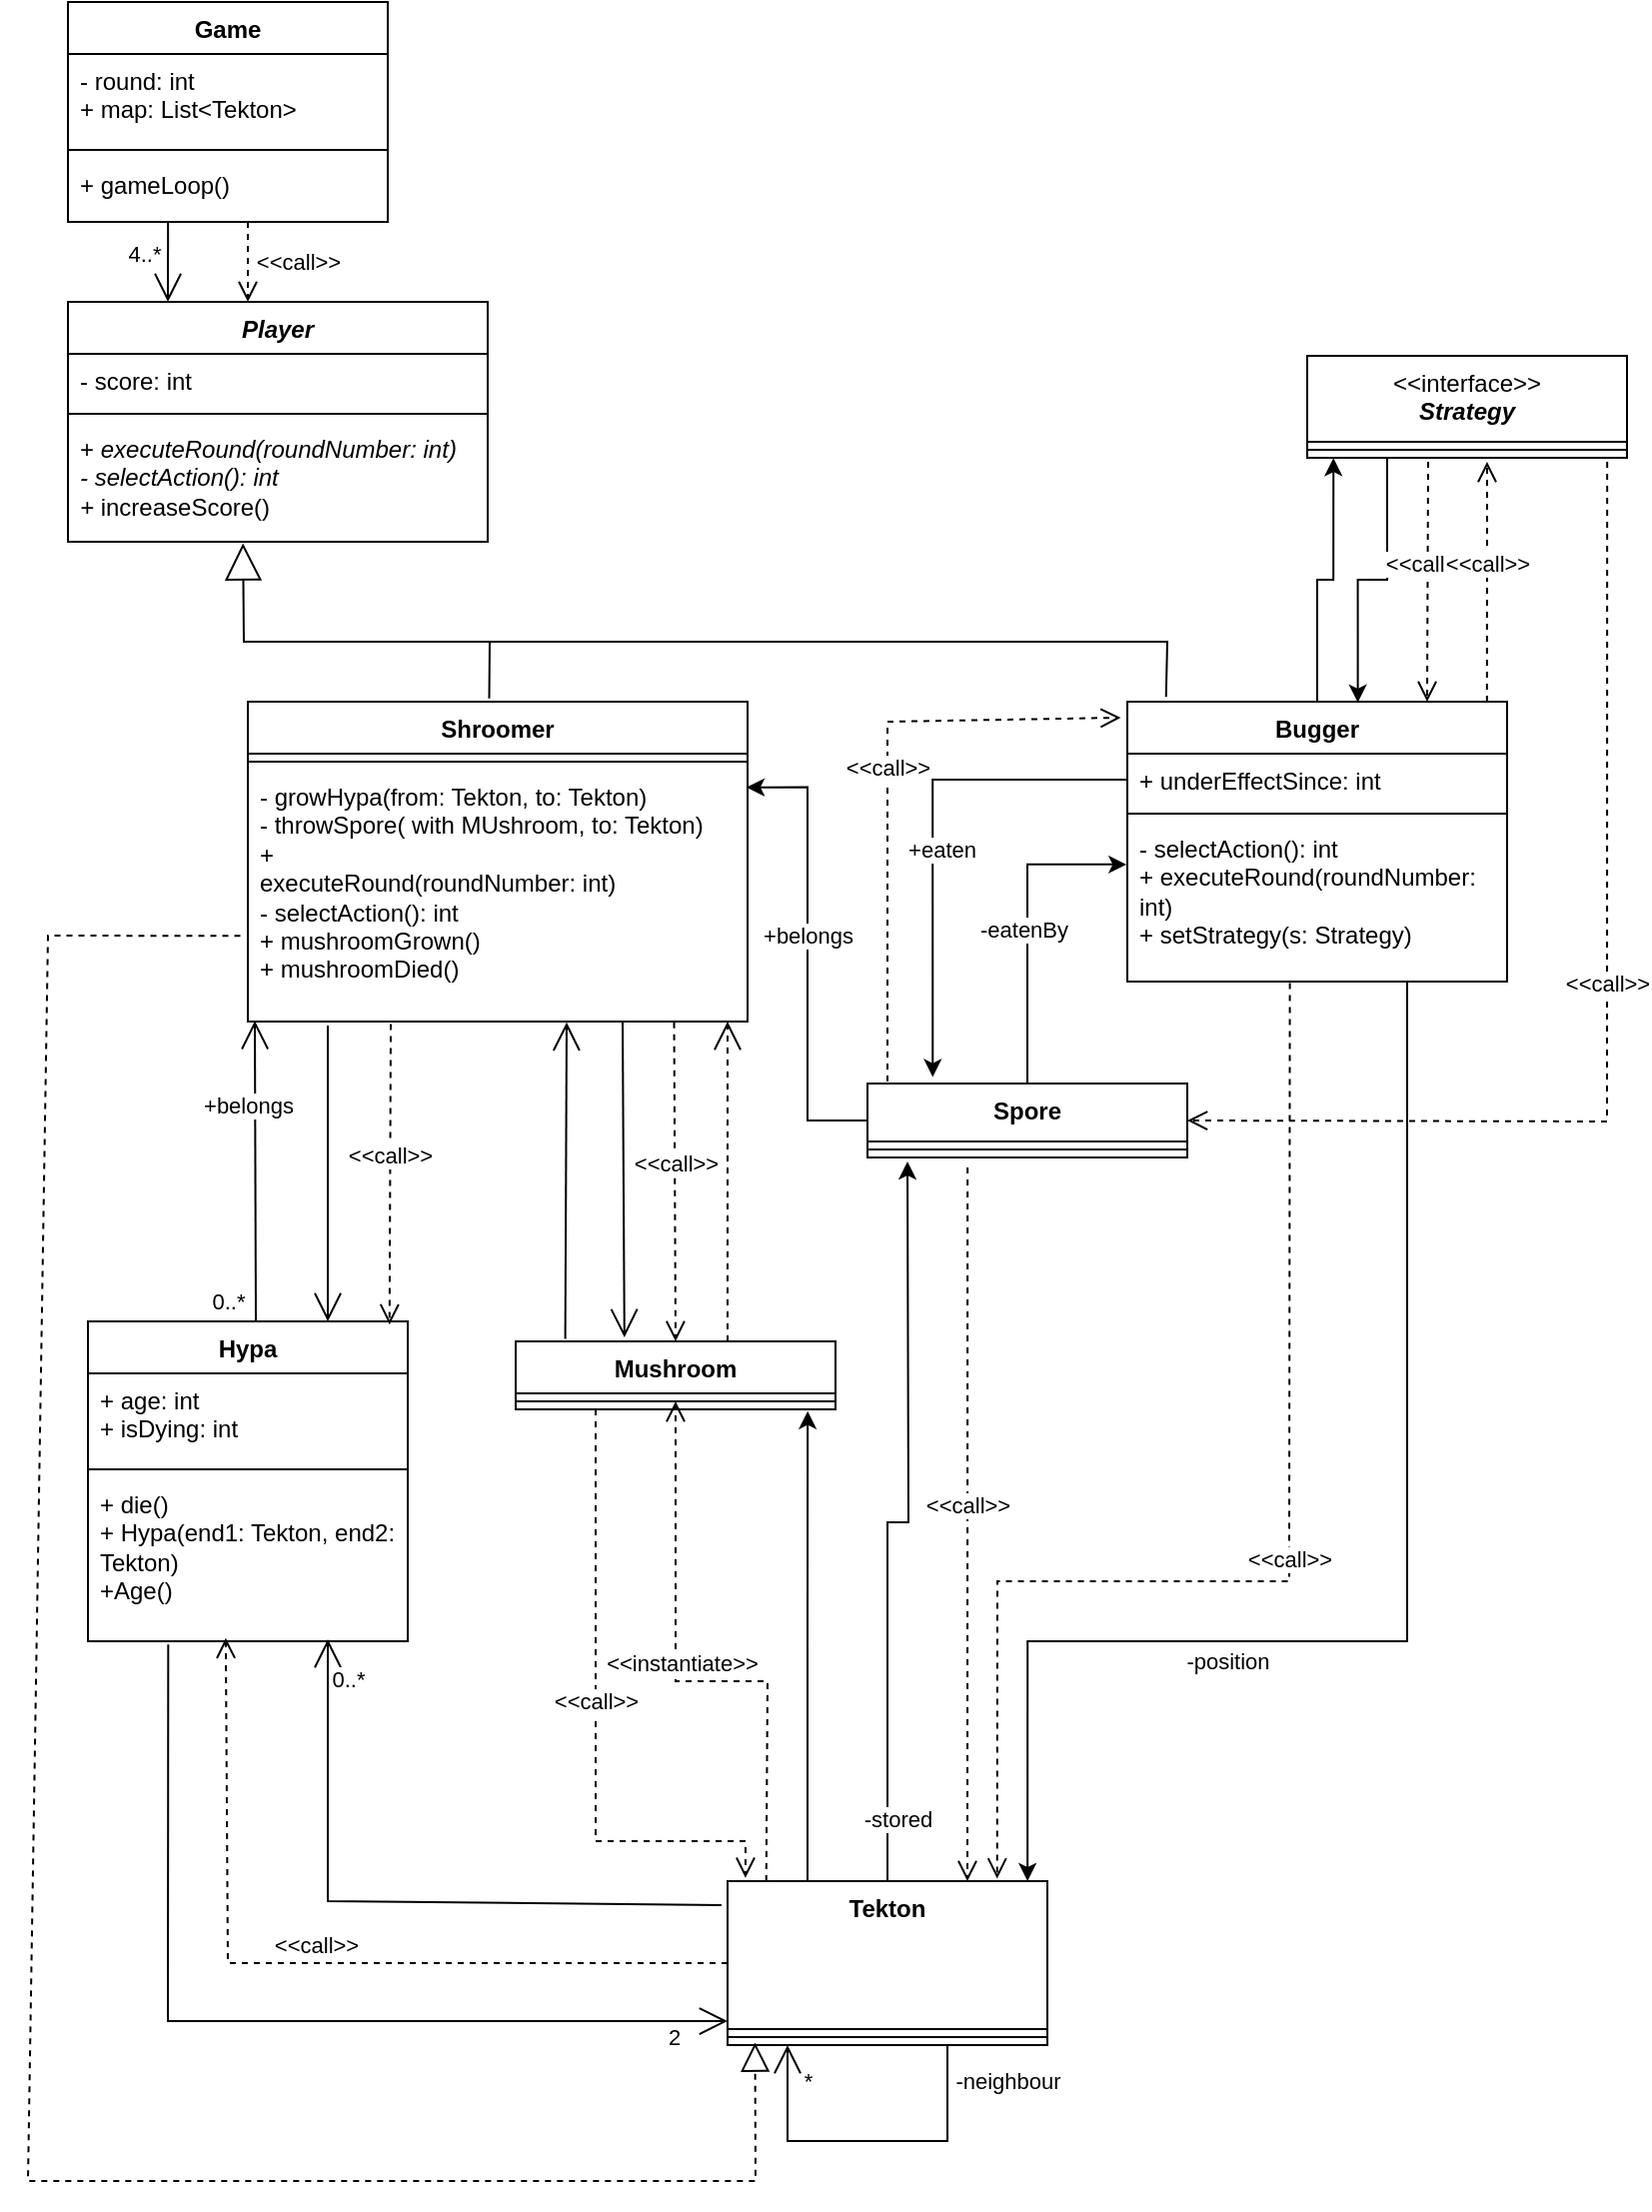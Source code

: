 <mxfile version="26.0.16" pages="3">
  <diagram name="1 oldal" id="kPtfRu3u_VuCydTLJCyj">
    <mxGraphModel dx="2385" dy="624" grid="1" gridSize="10" guides="1" tooltips="1" connect="1" arrows="1" fold="1" page="1" pageScale="1" pageWidth="827" pageHeight="1169" math="0" shadow="0">
      <root>
        <mxCell id="0" />
        <mxCell id="1" parent="0" />
        <mxCell id="xQH6R7axJxziuBi5l8U9-2" value="&lt;i&gt;Player&lt;/i&gt;" style="swimlane;fontStyle=1;align=center;verticalAlign=top;childLayout=stackLayout;horizontal=1;startSize=26;horizontalStack=0;resizeParent=1;resizeParentMax=0;resizeLast=0;collapsible=1;marginBottom=0;whiteSpace=wrap;html=1;" parent="1" vertex="1">
          <mxGeometry x="30" y="160" width="210" height="120" as="geometry" />
        </mxCell>
        <mxCell id="xQH6R7axJxziuBi5l8U9-3" value="- score: int" style="text;strokeColor=none;fillColor=none;align=left;verticalAlign=top;spacingLeft=4;spacingRight=4;overflow=hidden;rotatable=0;points=[[0,0.5],[1,0.5]];portConstraint=eastwest;whiteSpace=wrap;html=1;" parent="xQH6R7axJxziuBi5l8U9-2" vertex="1">
          <mxGeometry y="26" width="210" height="26" as="geometry" />
        </mxCell>
        <mxCell id="xQH6R7axJxziuBi5l8U9-4" value="" style="line;strokeWidth=1;fillColor=none;align=left;verticalAlign=middle;spacingTop=-1;spacingLeft=3;spacingRight=3;rotatable=0;labelPosition=right;points=[];portConstraint=eastwest;strokeColor=inherit;" parent="xQH6R7axJxziuBi5l8U9-2" vertex="1">
          <mxGeometry y="52" width="210" height="8" as="geometry" />
        </mxCell>
        <mxCell id="xQH6R7axJxziuBi5l8U9-5" value="+ &lt;i&gt;executeRound(roundNumber: int)&lt;/i&gt;&lt;div&gt;&lt;i&gt;- selectAction(): int&lt;/i&gt;&lt;/div&gt;&lt;div&gt;&lt;i&gt;+ &lt;/i&gt;increaseScore()&lt;/div&gt;" style="text;strokeColor=none;fillColor=none;align=left;verticalAlign=top;spacingLeft=4;spacingRight=4;overflow=hidden;rotatable=0;points=[[0,0.5],[1,0.5]];portConstraint=eastwest;whiteSpace=wrap;html=1;" parent="xQH6R7axJxziuBi5l8U9-2" vertex="1">
          <mxGeometry y="60" width="210" height="60" as="geometry" />
        </mxCell>
        <mxCell id="xQH6R7axJxziuBi5l8U9-6" value="Game" style="swimlane;fontStyle=1;align=center;verticalAlign=top;childLayout=stackLayout;horizontal=1;startSize=26;horizontalStack=0;resizeParent=1;resizeParentMax=0;resizeLast=0;collapsible=1;marginBottom=0;whiteSpace=wrap;html=1;" parent="1" vertex="1">
          <mxGeometry x="30" y="10" width="160" height="110" as="geometry" />
        </mxCell>
        <mxCell id="xQH6R7axJxziuBi5l8U9-7" value="-&amp;nbsp;&lt;span style=&quot;background-color: transparent; color: light-dark(rgb(0, 0, 0), rgb(255, 255, 255));&quot;&gt;round: int&lt;/span&gt;&lt;div&gt;+&amp;nbsp;map: List&amp;lt;Tekton&amp;gt;&lt;/div&gt;" style="text;strokeColor=none;fillColor=none;align=left;verticalAlign=top;spacingLeft=4;spacingRight=4;overflow=hidden;rotatable=0;points=[[0,0.5],[1,0.5]];portConstraint=eastwest;whiteSpace=wrap;html=1;" parent="xQH6R7axJxziuBi5l8U9-6" vertex="1">
          <mxGeometry y="26" width="160" height="44" as="geometry" />
        </mxCell>
        <mxCell id="xQH6R7axJxziuBi5l8U9-8" value="" style="line;strokeWidth=1;fillColor=none;align=left;verticalAlign=middle;spacingTop=-1;spacingLeft=3;spacingRight=3;rotatable=0;labelPosition=right;points=[];portConstraint=eastwest;strokeColor=inherit;" parent="xQH6R7axJxziuBi5l8U9-6" vertex="1">
          <mxGeometry y="70" width="160" height="8" as="geometry" />
        </mxCell>
        <mxCell id="xQH6R7axJxziuBi5l8U9-9" value="+ gameLoop()" style="text;strokeColor=none;fillColor=none;align=left;verticalAlign=top;spacingLeft=4;spacingRight=4;overflow=hidden;rotatable=0;points=[[0,0.5],[1,0.5]];portConstraint=eastwest;whiteSpace=wrap;html=1;" parent="xQH6R7axJxziuBi5l8U9-6" vertex="1">
          <mxGeometry y="78" width="160" height="32" as="geometry" />
        </mxCell>
        <mxCell id="xQH6R7axJxziuBi5l8U9-10" value="Shroomer" style="swimlane;fontStyle=1;align=center;verticalAlign=top;childLayout=stackLayout;horizontal=1;startSize=26;horizontalStack=0;resizeParent=1;resizeParentMax=0;resizeLast=0;collapsible=1;marginBottom=0;whiteSpace=wrap;html=1;" parent="1" vertex="1">
          <mxGeometry x="120" y="360" width="250" height="160" as="geometry" />
        </mxCell>
        <mxCell id="xQH6R7axJxziuBi5l8U9-12" value="" style="line;strokeWidth=1;fillColor=none;align=left;verticalAlign=middle;spacingTop=-1;spacingLeft=3;spacingRight=3;rotatable=0;labelPosition=right;points=[];portConstraint=eastwest;strokeColor=inherit;" parent="xQH6R7axJxziuBi5l8U9-10" vertex="1">
          <mxGeometry y="26" width="250" height="8" as="geometry" />
        </mxCell>
        <mxCell id="xQH6R7axJxziuBi5l8U9-13" value="- growHypa(from: Tekton, to: Tekton)&lt;div&gt;- throwSpore( with MUshroom, to: Tekton)&lt;/div&gt;&lt;div&gt;+&amp;nbsp;&lt;/div&gt;&lt;div&gt;executeRound(roundNumber: int)&lt;/div&gt;&lt;div&gt;- selectAction(): int&lt;/div&gt;&lt;div&gt;+ mushroomGrown()&lt;/div&gt;&lt;div&gt;+ mushroomDied()&lt;/div&gt;" style="text;strokeColor=none;fillColor=none;align=left;verticalAlign=top;spacingLeft=4;spacingRight=4;overflow=hidden;rotatable=0;points=[[0,0.5],[1,0.5]];portConstraint=eastwest;whiteSpace=wrap;html=1;" parent="xQH6R7axJxziuBi5l8U9-10" vertex="1">
          <mxGeometry y="34" width="250" height="126" as="geometry" />
        </mxCell>
        <mxCell id="MbCOqWl3YdnNNsJUj8mU-4" value="Bugger" style="swimlane;fontStyle=1;align=center;verticalAlign=top;childLayout=stackLayout;horizontal=1;startSize=26;horizontalStack=0;resizeParent=1;resizeParentMax=0;resizeLast=0;collapsible=1;marginBottom=0;whiteSpace=wrap;html=1;" vertex="1" parent="1">
          <mxGeometry x="560" y="360" width="190" height="140" as="geometry" />
        </mxCell>
        <mxCell id="MbCOqWl3YdnNNsJUj8mU-5" value="+ underEffectSince: int" style="text;strokeColor=none;fillColor=none;align=left;verticalAlign=top;spacingLeft=4;spacingRight=4;overflow=hidden;rotatable=0;points=[[0,0.5],[1,0.5]];portConstraint=eastwest;whiteSpace=wrap;html=1;" vertex="1" parent="MbCOqWl3YdnNNsJUj8mU-4">
          <mxGeometry y="26" width="190" height="26" as="geometry" />
        </mxCell>
        <mxCell id="MbCOqWl3YdnNNsJUj8mU-6" value="" style="line;strokeWidth=1;fillColor=none;align=left;verticalAlign=middle;spacingTop=-1;spacingLeft=3;spacingRight=3;rotatable=0;labelPosition=right;points=[];portConstraint=eastwest;strokeColor=inherit;" vertex="1" parent="MbCOqWl3YdnNNsJUj8mU-4">
          <mxGeometry y="52" width="190" height="8" as="geometry" />
        </mxCell>
        <mxCell id="MbCOqWl3YdnNNsJUj8mU-7" value="&lt;div&gt;- selectAction(): int&lt;/div&gt;+ executeRound(roundNumber: int)&lt;div&gt;+ setStrategy(s: Strategy)&lt;/div&gt;&lt;div&gt;&lt;br&gt;&lt;div&gt;&lt;br&gt;&lt;/div&gt;&lt;/div&gt;" style="text;strokeColor=none;fillColor=none;align=left;verticalAlign=top;spacingLeft=4;spacingRight=4;overflow=hidden;rotatable=0;points=[[0,0.5],[1,0.5]];portConstraint=eastwest;whiteSpace=wrap;html=1;" vertex="1" parent="MbCOqWl3YdnNNsJUj8mU-4">
          <mxGeometry y="60" width="190" height="80" as="geometry" />
        </mxCell>
        <mxCell id="MbCOqWl3YdnNNsJUj8mU-8" value="Mushroom" style="swimlane;fontStyle=1;align=center;verticalAlign=top;childLayout=stackLayout;horizontal=1;startSize=26;horizontalStack=0;resizeParent=1;resizeParentMax=0;resizeLast=0;collapsible=1;marginBottom=0;whiteSpace=wrap;html=1;" vertex="1" parent="1">
          <mxGeometry x="254" y="680" width="160" height="34" as="geometry">
            <mxRectangle x="350" y="320" width="100" height="30" as="alternateBounds" />
          </mxGeometry>
        </mxCell>
        <mxCell id="MbCOqWl3YdnNNsJUj8mU-10" value="" style="line;strokeWidth=1;fillColor=none;align=left;verticalAlign=middle;spacingTop=-1;spacingLeft=3;spacingRight=3;rotatable=0;labelPosition=right;points=[];portConstraint=eastwest;strokeColor=inherit;" vertex="1" parent="MbCOqWl3YdnNNsJUj8mU-8">
          <mxGeometry y="26" width="160" height="8" as="geometry" />
        </mxCell>
        <mxCell id="MbCOqWl3YdnNNsJUj8mU-12" value="&lt;span style=&quot;font-weight: normal;&quot;&gt;&amp;lt;&amp;lt;interface&amp;gt;&amp;gt;&lt;/span&gt;&lt;div&gt;&lt;i&gt;Strategy&lt;/i&gt;&lt;/div&gt;" style="swimlane;fontStyle=1;align=center;verticalAlign=top;childLayout=stackLayout;horizontal=1;startSize=43;horizontalStack=0;resizeParent=1;resizeParentMax=0;resizeLast=0;collapsible=1;marginBottom=0;whiteSpace=wrap;html=1;" vertex="1" parent="1">
          <mxGeometry x="650" y="187" width="160" height="51" as="geometry" />
        </mxCell>
        <mxCell id="MbCOqWl3YdnNNsJUj8mU-14" value="" style="line;strokeWidth=1;fillColor=none;align=left;verticalAlign=middle;spacingTop=-1;spacingLeft=3;spacingRight=3;rotatable=0;labelPosition=right;points=[];portConstraint=eastwest;strokeColor=inherit;" vertex="1" parent="MbCOqWl3YdnNNsJUj8mU-12">
          <mxGeometry y="43" width="160" height="8" as="geometry" />
        </mxCell>
        <mxCell id="bYqr9oF44rzaLTPr65TK-27" style="edgeStyle=orthogonalEdgeStyle;rounded=0;orthogonalLoop=1;jettySize=auto;html=1;exitX=0.5;exitY=0;exitDx=0;exitDy=0;" edge="1" parent="1" source="bYqr9oF44rzaLTPr65TK-1">
          <mxGeometry relative="1" as="geometry">
            <mxPoint x="450" y="590" as="targetPoint" />
          </mxGeometry>
        </mxCell>
        <mxCell id="bYqr9oF44rzaLTPr65TK-28" value="-stored" style="edgeLabel;html=1;align=center;verticalAlign=middle;resizable=0;points=[];" vertex="1" connectable="0" parent="bYqr9oF44rzaLTPr65TK-27">
          <mxGeometry x="-0.831" y="-5" relative="1" as="geometry">
            <mxPoint as="offset" />
          </mxGeometry>
        </mxCell>
        <mxCell id="bYqr9oF44rzaLTPr65TK-1" value="Tekton" style="swimlane;fontStyle=1;align=center;verticalAlign=top;childLayout=stackLayout;horizontal=1;startSize=74;horizontalStack=0;resizeParent=1;resizeParentMax=0;resizeLast=0;collapsible=1;marginBottom=0;whiteSpace=wrap;html=1;" vertex="1" parent="1">
          <mxGeometry x="360" y="950" width="160" height="82" as="geometry">
            <mxRectangle x="350" y="320" width="100" height="30" as="alternateBounds" />
          </mxGeometry>
        </mxCell>
        <mxCell id="bYqr9oF44rzaLTPr65TK-2" value="" style="line;strokeWidth=1;fillColor=none;align=left;verticalAlign=middle;spacingTop=-1;spacingLeft=3;spacingRight=3;rotatable=0;labelPosition=right;points=[];portConstraint=eastwest;strokeColor=inherit;" vertex="1" parent="bYqr9oF44rzaLTPr65TK-1">
          <mxGeometry y="74" width="160" height="8" as="geometry" />
        </mxCell>
        <mxCell id="bYqr9oF44rzaLTPr65TK-3" value="Spore" style="swimlane;fontStyle=1;align=center;verticalAlign=top;childLayout=stackLayout;horizontal=1;startSize=29;horizontalStack=0;resizeParent=1;resizeParentMax=0;resizeLast=0;collapsible=1;marginBottom=0;whiteSpace=wrap;html=1;" vertex="1" parent="1">
          <mxGeometry x="430" y="551" width="160" height="37" as="geometry">
            <mxRectangle x="350" y="320" width="100" height="30" as="alternateBounds" />
          </mxGeometry>
        </mxCell>
        <mxCell id="bYqr9oF44rzaLTPr65TK-4" value="" style="line;strokeWidth=1;fillColor=none;align=left;verticalAlign=middle;spacingTop=-1;spacingLeft=3;spacingRight=3;rotatable=0;labelPosition=right;points=[];portConstraint=eastwest;strokeColor=inherit;" vertex="1" parent="bYqr9oF44rzaLTPr65TK-3">
          <mxGeometry y="29" width="160" height="8" as="geometry" />
        </mxCell>
        <mxCell id="bYqr9oF44rzaLTPr65TK-5" value="Hypa" style="swimlane;fontStyle=1;align=center;verticalAlign=top;childLayout=stackLayout;horizontal=1;startSize=26;horizontalStack=0;resizeParent=1;resizeParentMax=0;resizeLast=0;collapsible=1;marginBottom=0;whiteSpace=wrap;html=1;" vertex="1" parent="1">
          <mxGeometry x="40" y="670" width="160" height="160" as="geometry" />
        </mxCell>
        <mxCell id="bYqr9oF44rzaLTPr65TK-6" value="+ age: int&lt;div&gt;+ isDying: int&lt;/div&gt;" style="text;strokeColor=none;fillColor=none;align=left;verticalAlign=top;spacingLeft=4;spacingRight=4;overflow=hidden;rotatable=0;points=[[0,0.5],[1,0.5]];portConstraint=eastwest;whiteSpace=wrap;html=1;" vertex="1" parent="bYqr9oF44rzaLTPr65TK-5">
          <mxGeometry y="26" width="160" height="44" as="geometry" />
        </mxCell>
        <mxCell id="bYqr9oF44rzaLTPr65TK-7" value="" style="line;strokeWidth=1;fillColor=none;align=left;verticalAlign=middle;spacingTop=-1;spacingLeft=3;spacingRight=3;rotatable=0;labelPosition=right;points=[];portConstraint=eastwest;strokeColor=inherit;" vertex="1" parent="bYqr9oF44rzaLTPr65TK-5">
          <mxGeometry y="70" width="160" height="8" as="geometry" />
        </mxCell>
        <mxCell id="bYqr9oF44rzaLTPr65TK-8" value="+ die()&lt;div&gt;+ Hypa(end1: Tekton, end2: Tekton)&lt;/div&gt;&lt;div&gt;+Age()&lt;/div&gt;" style="text;strokeColor=none;fillColor=none;align=left;verticalAlign=top;spacingLeft=4;spacingRight=4;overflow=hidden;rotatable=0;points=[[0,0.5],[1,0.5]];portConstraint=eastwest;whiteSpace=wrap;html=1;" vertex="1" parent="bYqr9oF44rzaLTPr65TK-5">
          <mxGeometry y="78" width="160" height="82" as="geometry" />
        </mxCell>
        <mxCell id="bYqr9oF44rzaLTPr65TK-11" value="" style="endArrow=open;endFill=1;endSize=12;html=1;rounded=0;exitX=0.313;exitY=0.99;exitDx=0;exitDy=0;exitPerimeter=0;" edge="1" parent="1" source="xQH6R7axJxziuBi5l8U9-9">
          <mxGeometry width="160" relative="1" as="geometry">
            <mxPoint x="190" y="140" as="sourcePoint" />
            <mxPoint x="80" y="160" as="targetPoint" />
          </mxGeometry>
        </mxCell>
        <mxCell id="bYqr9oF44rzaLTPr65TK-12" value="4..*" style="edgeLabel;html=1;align=center;verticalAlign=middle;resizable=0;points=[];" vertex="1" connectable="0" parent="bYqr9oF44rzaLTPr65TK-11">
          <mxGeometry x="-0.134" y="-1" relative="1" as="geometry">
            <mxPoint x="-11" y="-1" as="offset" />
          </mxGeometry>
        </mxCell>
        <mxCell id="bYqr9oF44rzaLTPr65TK-13" value="&amp;lt;&amp;lt;call&amp;gt;&amp;gt;" style="html=1;verticalAlign=bottom;endArrow=open;dashed=1;endSize=8;curved=0;rounded=0;" edge="1" parent="1">
          <mxGeometry x="0.457" y="25" relative="1" as="geometry">
            <mxPoint x="120" y="120" as="sourcePoint" />
            <mxPoint x="120" y="160" as="targetPoint" />
            <mxPoint as="offset" />
          </mxGeometry>
        </mxCell>
        <mxCell id="bYqr9oF44rzaLTPr65TK-14" value="" style="endArrow=block;endSize=16;endFill=0;html=1;rounded=0;exitX=0.483;exitY=-0.01;exitDx=0;exitDy=0;exitPerimeter=0;entryX=0.417;entryY=1.013;entryDx=0;entryDy=0;entryPerimeter=0;" edge="1" parent="1" source="xQH6R7axJxziuBi5l8U9-10" target="xQH6R7axJxziuBi5l8U9-5">
          <mxGeometry width="160" relative="1" as="geometry">
            <mxPoint x="100" y="260" as="sourcePoint" />
            <mxPoint x="260" y="260" as="targetPoint" />
            <Array as="points">
              <mxPoint x="241" y="330" />
              <mxPoint x="118" y="330" />
            </Array>
          </mxGeometry>
        </mxCell>
        <mxCell id="bYqr9oF44rzaLTPr65TK-15" value="" style="endArrow=none;html=1;rounded=0;entryX=0.102;entryY=-0.017;entryDx=0;entryDy=0;entryPerimeter=0;" edge="1" parent="1" target="MbCOqWl3YdnNNsJUj8mU-4">
          <mxGeometry width="50" height="50" relative="1" as="geometry">
            <mxPoint x="240" y="330" as="sourcePoint" />
            <mxPoint x="380" y="260" as="targetPoint" />
            <Array as="points">
              <mxPoint x="580" y="330" />
            </Array>
          </mxGeometry>
        </mxCell>
        <mxCell id="bYqr9oF44rzaLTPr65TK-16" value="" style="endArrow=open;endFill=1;endSize=12;html=1;rounded=0;exitX=0.75;exitY=1;exitDx=0;exitDy=0;entryX=0.25;entryY=1;entryDx=0;entryDy=0;" edge="1" parent="1">
          <mxGeometry width="160" relative="1" as="geometry">
            <mxPoint x="470.0" y="1032.0" as="sourcePoint" />
            <mxPoint x="390.0" y="1032.0" as="targetPoint" />
            <Array as="points">
              <mxPoint x="470" y="1080" />
              <mxPoint x="390" y="1080" />
            </Array>
          </mxGeometry>
        </mxCell>
        <mxCell id="bYqr9oF44rzaLTPr65TK-17" value="-neighbour" style="edgeLabel;html=1;align=center;verticalAlign=middle;resizable=0;points=[];" vertex="1" connectable="0" parent="bYqr9oF44rzaLTPr65TK-16">
          <mxGeometry x="-0.375" y="1" relative="1" as="geometry">
            <mxPoint x="37" y="-31" as="offset" />
          </mxGeometry>
        </mxCell>
        <mxCell id="bYqr9oF44rzaLTPr65TK-18" value="*" style="edgeLabel;html=1;align=center;verticalAlign=middle;resizable=0;points=[];" vertex="1" connectable="0" parent="bYqr9oF44rzaLTPr65TK-16">
          <mxGeometry x="0.276" y="1" relative="1" as="geometry">
            <mxPoint x="-6" y="-31" as="offset" />
          </mxGeometry>
        </mxCell>
        <mxCell id="bYqr9oF44rzaLTPr65TK-20" value="&amp;lt;&amp;lt;instantiate&amp;gt;&amp;gt;" style="html=1;verticalAlign=bottom;endArrow=open;dashed=1;endSize=8;curved=0;rounded=0;exitX=0.121;exitY=0;exitDx=0;exitDy=0;exitPerimeter=0;" edge="1" parent="1" source="bYqr9oF44rzaLTPr65TK-1">
          <mxGeometry relative="1" as="geometry">
            <mxPoint x="380" y="940" as="sourcePoint" />
            <mxPoint x="334" y="710" as="targetPoint" />
            <Array as="points">
              <mxPoint x="380" y="850" />
              <mxPoint x="334" y="850" />
            </Array>
          </mxGeometry>
        </mxCell>
        <mxCell id="bYqr9oF44rzaLTPr65TK-21" value="&amp;lt;&amp;lt;call&amp;gt;&amp;gt;" style="html=1;verticalAlign=bottom;endArrow=open;dashed=1;endSize=8;curved=0;rounded=0;exitX=0.428;exitY=1.009;exitDx=0;exitDy=0;exitPerimeter=0;entryX=0.843;entryY=-0.016;entryDx=0;entryDy=0;entryPerimeter=0;" edge="1" parent="1" source="MbCOqWl3YdnNNsJUj8mU-7" target="bYqr9oF44rzaLTPr65TK-1">
          <mxGeometry relative="1" as="geometry">
            <mxPoint x="514" y="880" as="sourcePoint" />
            <mxPoint x="434" y="880" as="targetPoint" />
            <Array as="points">
              <mxPoint x="641" y="800" />
              <mxPoint x="495" y="800" />
            </Array>
          </mxGeometry>
        </mxCell>
        <mxCell id="bYqr9oF44rzaLTPr65TK-22" value="&amp;lt;&amp;lt;call&amp;gt;&amp;gt;" style="html=1;verticalAlign=bottom;endArrow=open;dashed=1;endSize=8;curved=0;rounded=0;exitX=0.313;exitY=1.625;exitDx=0;exitDy=0;exitPerimeter=0;entryX=0.75;entryY=0;entryDx=0;entryDy=0;" edge="1" parent="1" source="bYqr9oF44rzaLTPr65TK-4" target="bYqr9oF44rzaLTPr65TK-1">
          <mxGeometry relative="1" as="geometry">
            <mxPoint x="524" y="890" as="sourcePoint" />
            <mxPoint x="444" y="890" as="targetPoint" />
          </mxGeometry>
        </mxCell>
        <mxCell id="bYqr9oF44rzaLTPr65TK-23" value="&amp;lt;&amp;lt;call&amp;gt;&amp;gt;" style="html=1;verticalAlign=bottom;endArrow=open;dashed=1;endSize=8;curved=0;rounded=0;entryX=0.056;entryY=-0.02;entryDx=0;entryDy=0;exitX=0.25;exitY=1;exitDx=0;exitDy=0;entryPerimeter=0;" edge="1" parent="1" source="MbCOqWl3YdnNNsJUj8mU-8" target="bYqr9oF44rzaLTPr65TK-1">
          <mxGeometry relative="1" as="geometry">
            <mxPoint x="240" y="770" as="sourcePoint" />
            <mxPoint x="454" y="900" as="targetPoint" />
            <Array as="points">
              <mxPoint x="294" y="930" />
              <mxPoint x="369" y="930" />
            </Array>
          </mxGeometry>
        </mxCell>
        <mxCell id="bYqr9oF44rzaLTPr65TK-25" style="edgeStyle=orthogonalEdgeStyle;rounded=0;orthogonalLoop=1;jettySize=auto;html=1;exitX=0.25;exitY=0;exitDx=0;exitDy=0;entryX=0.913;entryY=1.106;entryDx=0;entryDy=0;entryPerimeter=0;" edge="1" parent="1" source="bYqr9oF44rzaLTPr65TK-1" target="MbCOqWl3YdnNNsJUj8mU-10">
          <mxGeometry relative="1" as="geometry" />
        </mxCell>
        <mxCell id="bYqr9oF44rzaLTPr65TK-30" style="edgeStyle=orthogonalEdgeStyle;rounded=0;orthogonalLoop=1;jettySize=auto;html=1;entryX=0.938;entryY=0;entryDx=0;entryDy=0;entryPerimeter=0;" edge="1" parent="1" source="MbCOqWl3YdnNNsJUj8mU-4" target="bYqr9oF44rzaLTPr65TK-1">
          <mxGeometry relative="1" as="geometry">
            <Array as="points">
              <mxPoint x="700" y="830" />
              <mxPoint x="510" y="830" />
            </Array>
          </mxGeometry>
        </mxCell>
        <mxCell id="bYqr9oF44rzaLTPr65TK-31" value="-position" style="edgeLabel;html=1;align=center;verticalAlign=middle;resizable=0;points=[];" vertex="1" connectable="0" parent="bYqr9oF44rzaLTPr65TK-30">
          <mxGeometry x="0.326" relative="1" as="geometry">
            <mxPoint x="4" y="10" as="offset" />
          </mxGeometry>
        </mxCell>
        <mxCell id="mqgT6nnQhMIK-DifuDnt-1" value="&amp;lt;&amp;lt;call&amp;gt;&amp;gt;" style="html=1;verticalAlign=bottom;endArrow=open;dashed=1;endSize=8;curved=0;rounded=0;entryX=0.431;entryY=0.98;entryDx=0;entryDy=0;entryPerimeter=0;exitX=0;exitY=0.5;exitDx=0;exitDy=0;" edge="1" parent="1" source="bYqr9oF44rzaLTPr65TK-1" target="bYqr9oF44rzaLTPr65TK-8">
          <mxGeometry relative="1" as="geometry">
            <mxPoint x="544" y="910" as="sourcePoint" />
            <mxPoint x="464" y="910" as="targetPoint" />
            <Array as="points">
              <mxPoint x="110" y="991" />
            </Array>
          </mxGeometry>
        </mxCell>
        <mxCell id="mqgT6nnQhMIK-DifuDnt-2" value="" style="endArrow=open;endFill=1;endSize=12;html=1;rounded=0;exitX=-0.019;exitY=0.146;exitDx=0;exitDy=0;exitPerimeter=0;" edge="1" parent="1" source="bYqr9oF44rzaLTPr65TK-1">
          <mxGeometry width="160" relative="1" as="geometry">
            <mxPoint x="180" y="890" as="sourcePoint" />
            <mxPoint x="160" y="829" as="targetPoint" />
            <Array as="points">
              <mxPoint x="160" y="960" />
            </Array>
          </mxGeometry>
        </mxCell>
        <mxCell id="mqgT6nnQhMIK-DifuDnt-3" value="0..*" style="edgeLabel;html=1;align=center;verticalAlign=middle;resizable=0;points=[];" vertex="1" connectable="0" parent="mqgT6nnQhMIK-DifuDnt-2">
          <mxGeometry x="0.939" y="1" relative="1" as="geometry">
            <mxPoint x="11" y="10" as="offset" />
          </mxGeometry>
        </mxCell>
        <mxCell id="mqgT6nnQhMIK-DifuDnt-4" value="" style="endArrow=open;endFill=1;endSize=12;html=1;rounded=0;exitX=0.251;exitY=1.02;exitDx=0;exitDy=0;exitPerimeter=0;entryX=0;entryY=0.854;entryDx=0;entryDy=0;entryPerimeter=0;" edge="1" parent="1" source="bYqr9oF44rzaLTPr65TK-8" target="bYqr9oF44rzaLTPr65TK-1">
          <mxGeometry width="160" relative="1" as="geometry">
            <mxPoint x="180" y="890" as="sourcePoint" />
            <mxPoint x="340" y="890" as="targetPoint" />
            <Array as="points">
              <mxPoint x="80" y="1020" />
            </Array>
          </mxGeometry>
        </mxCell>
        <mxCell id="mqgT6nnQhMIK-DifuDnt-5" value="2" style="edgeLabel;html=1;align=center;verticalAlign=middle;resizable=0;points=[];" vertex="1" connectable="0" parent="mqgT6nnQhMIK-DifuDnt-4">
          <mxGeometry x="0.95" y="-3" relative="1" as="geometry">
            <mxPoint x="-15" y="5" as="offset" />
          </mxGeometry>
        </mxCell>
        <mxCell id="mqgT6nnQhMIK-DifuDnt-7" value="" style="endArrow=block;dashed=1;endFill=0;endSize=12;html=1;rounded=0;exitX=-0.015;exitY=0.66;exitDx=0;exitDy=0;exitPerimeter=0;entryX=0.086;entryY=0.85;entryDx=0;entryDy=0;entryPerimeter=0;" edge="1" parent="1" source="xQH6R7axJxziuBi5l8U9-13" target="bYqr9oF44rzaLTPr65TK-2">
          <mxGeometry width="160" relative="1" as="geometry">
            <mxPoint x="180" y="890" as="sourcePoint" />
            <mxPoint x="340" y="890" as="targetPoint" />
            <Array as="points">
              <mxPoint x="20" y="477" />
              <mxPoint x="10" y="1100" />
              <mxPoint x="374" y="1100" />
            </Array>
          </mxGeometry>
        </mxCell>
        <mxCell id="mqgT6nnQhMIK-DifuDnt-8" value="&amp;lt;&amp;lt;call&amp;gt;&amp;gt;" style="html=1;verticalAlign=bottom;endArrow=open;dashed=1;endSize=8;curved=0;rounded=0;entryX=0.943;entryY=0.01;entryDx=0;entryDy=0;entryPerimeter=0;exitX=0.286;exitY=1.01;exitDx=0;exitDy=0;exitPerimeter=0;" edge="1" parent="1" source="xQH6R7axJxziuBi5l8U9-13" target="bYqr9oF44rzaLTPr65TK-5">
          <mxGeometry relative="1" as="geometry">
            <mxPoint x="554" y="920" as="sourcePoint" />
            <mxPoint x="474" y="920" as="targetPoint" />
          </mxGeometry>
        </mxCell>
        <mxCell id="mqgT6nnQhMIK-DifuDnt-9" value="" style="endArrow=open;endFill=1;endSize=12;html=1;rounded=0;entryX=0.75;entryY=0;entryDx=0;entryDy=0;" edge="1" parent="1" target="bYqr9oF44rzaLTPr65TK-5">
          <mxGeometry width="160" relative="1" as="geometry">
            <mxPoint x="160" y="522" as="sourcePoint" />
            <mxPoint x="350" y="650" as="targetPoint" />
          </mxGeometry>
        </mxCell>
        <mxCell id="mqgT6nnQhMIK-DifuDnt-12" value="" style="endArrow=open;endFill=1;endSize=12;html=1;rounded=0;entryX=0.014;entryY=0.997;entryDx=0;entryDy=0;entryPerimeter=0;" edge="1" parent="1" target="xQH6R7axJxziuBi5l8U9-13">
          <mxGeometry width="160" relative="1" as="geometry">
            <mxPoint x="124" y="670" as="sourcePoint" />
            <mxPoint x="350" y="650" as="targetPoint" />
          </mxGeometry>
        </mxCell>
        <mxCell id="mqgT6nnQhMIK-DifuDnt-13" value="0..*" style="edgeLabel;html=1;align=center;verticalAlign=middle;resizable=0;points=[];" vertex="1" connectable="0" parent="mqgT6nnQhMIK-DifuDnt-12">
          <mxGeometry x="-0.723" y="-1" relative="1" as="geometry">
            <mxPoint x="-15" y="11" as="offset" />
          </mxGeometry>
        </mxCell>
        <mxCell id="mqgT6nnQhMIK-DifuDnt-19" value="+belongs" style="edgeLabel;html=1;align=center;verticalAlign=middle;resizable=0;points=[];" vertex="1" connectable="0" parent="mqgT6nnQhMIK-DifuDnt-12">
          <mxGeometry x="0.441" y="4" relative="1" as="geometry">
            <mxPoint as="offset" />
          </mxGeometry>
        </mxCell>
        <mxCell id="mqgT6nnQhMIK-DifuDnt-14" value="" style="endArrow=open;endFill=1;endSize=12;html=1;rounded=0;exitX=0.75;exitY=1.003;exitDx=0;exitDy=0;exitPerimeter=0;entryX=0.34;entryY=-0.059;entryDx=0;entryDy=0;entryPerimeter=0;" edge="1" parent="1" source="xQH6R7axJxziuBi5l8U9-13" target="MbCOqWl3YdnNNsJUj8mU-8">
          <mxGeometry width="160" relative="1" as="geometry">
            <mxPoint x="190" y="450" as="sourcePoint" />
            <mxPoint x="350" y="450" as="targetPoint" />
          </mxGeometry>
        </mxCell>
        <mxCell id="mqgT6nnQhMIK-DifuDnt-15" value="" style="endArrow=open;endFill=1;endSize=12;html=1;rounded=0;exitX=0.155;exitY=-0.035;exitDx=0;exitDy=0;exitPerimeter=0;entryX=0.638;entryY=1.003;entryDx=0;entryDy=0;entryPerimeter=0;" edge="1" parent="1" source="MbCOqWl3YdnNNsJUj8mU-8" target="xQH6R7axJxziuBi5l8U9-13">
          <mxGeometry width="160" relative="1" as="geometry">
            <mxPoint x="190" y="450" as="sourcePoint" />
            <mxPoint x="350" y="450" as="targetPoint" />
          </mxGeometry>
        </mxCell>
        <mxCell id="mqgT6nnQhMIK-DifuDnt-16" value="&amp;lt;&amp;lt;call&amp;gt;&amp;gt;" style="html=1;verticalAlign=bottom;endArrow=open;dashed=1;endSize=8;curved=0;rounded=0;exitX=0.853;exitY=1.003;exitDx=0;exitDy=0;exitPerimeter=0;" edge="1" parent="1" source="xQH6R7axJxziuBi5l8U9-13">
          <mxGeometry relative="1" as="geometry">
            <mxPoint x="564" y="930" as="sourcePoint" />
            <mxPoint x="334" y="680" as="targetPoint" />
          </mxGeometry>
        </mxCell>
        <mxCell id="mqgT6nnQhMIK-DifuDnt-17" value="" style="endArrow=open;endSize=12;dashed=1;html=1;rounded=0;" edge="1" parent="1">
          <mxGeometry width="160" relative="1" as="geometry">
            <mxPoint x="360" y="680" as="sourcePoint" />
            <mxPoint x="360" y="520" as="targetPoint" />
          </mxGeometry>
        </mxCell>
        <mxCell id="mqgT6nnQhMIK-DifuDnt-18" style="edgeStyle=orthogonalEdgeStyle;rounded=0;orthogonalLoop=1;jettySize=auto;html=1;exitX=0;exitY=0.5;exitDx=0;exitDy=0;entryX=0.998;entryY=0.07;entryDx=0;entryDy=0;entryPerimeter=0;" edge="1" parent="1" source="bYqr9oF44rzaLTPr65TK-3" target="xQH6R7axJxziuBi5l8U9-13">
          <mxGeometry relative="1" as="geometry" />
        </mxCell>
        <mxCell id="mqgT6nnQhMIK-DifuDnt-20" value="+belongs" style="edgeLabel;html=1;align=center;verticalAlign=middle;resizable=0;points=[];" vertex="1" connectable="0" parent="mqgT6nnQhMIK-DifuDnt-18">
          <mxGeometry x="0.083" relative="1" as="geometry">
            <mxPoint as="offset" />
          </mxGeometry>
        </mxCell>
        <mxCell id="mqgT6nnQhMIK-DifuDnt-21" value="&amp;lt;&amp;lt;call&amp;gt;&amp;gt;" style="html=1;verticalAlign=bottom;endArrow=open;dashed=1;endSize=8;curved=0;rounded=0;entryX=-0.017;entryY=0.057;entryDx=0;entryDy=0;entryPerimeter=0;" edge="1" parent="1" target="MbCOqWl3YdnNNsJUj8mU-4">
          <mxGeometry relative="1" as="geometry">
            <mxPoint x="440" y="550" as="sourcePoint" />
            <mxPoint x="494" y="940" as="targetPoint" />
            <Array as="points">
              <mxPoint x="440" y="370" />
            </Array>
          </mxGeometry>
        </mxCell>
        <mxCell id="mqgT6nnQhMIK-DifuDnt-22" style="edgeStyle=orthogonalEdgeStyle;rounded=0;orthogonalLoop=1;jettySize=auto;html=1;exitX=0;exitY=0.5;exitDx=0;exitDy=0;entryX=0.204;entryY=-0.087;entryDx=0;entryDy=0;entryPerimeter=0;" edge="1" parent="1" source="MbCOqWl3YdnNNsJUj8mU-5" target="bYqr9oF44rzaLTPr65TK-3">
          <mxGeometry relative="1" as="geometry" />
        </mxCell>
        <mxCell id="mqgT6nnQhMIK-DifuDnt-25" value="+eaten" style="edgeLabel;html=1;align=center;verticalAlign=middle;resizable=0;points=[];" vertex="1" connectable="0" parent="mqgT6nnQhMIK-DifuDnt-22">
          <mxGeometry x="0.071" y="4" relative="1" as="geometry">
            <mxPoint as="offset" />
          </mxGeometry>
        </mxCell>
        <mxCell id="mqgT6nnQhMIK-DifuDnt-23" style="edgeStyle=orthogonalEdgeStyle;rounded=0;orthogonalLoop=1;jettySize=auto;html=1;exitX=0.5;exitY=0;exitDx=0;exitDy=0;entryX=-0.002;entryY=0.268;entryDx=0;entryDy=0;entryPerimeter=0;" edge="1" parent="1" source="bYqr9oF44rzaLTPr65TK-3" target="MbCOqWl3YdnNNsJUj8mU-7">
          <mxGeometry relative="1" as="geometry" />
        </mxCell>
        <mxCell id="mqgT6nnQhMIK-DifuDnt-24" value="-eatenBy" style="edgeLabel;html=1;align=center;verticalAlign=middle;resizable=0;points=[];" vertex="1" connectable="0" parent="mqgT6nnQhMIK-DifuDnt-23">
          <mxGeometry x="-0.025" y="2" relative="1" as="geometry">
            <mxPoint as="offset" />
          </mxGeometry>
        </mxCell>
        <mxCell id="mqgT6nnQhMIK-DifuDnt-26" value="&amp;lt;&amp;lt;call&amp;gt;&amp;gt;" style="html=1;verticalAlign=bottom;endArrow=open;dashed=1;endSize=8;curved=0;rounded=0;entryX=1;entryY=0.5;entryDx=0;entryDy=0;exitX=0.938;exitY=1.25;exitDx=0;exitDy=0;exitPerimeter=0;" edge="1" parent="1" source="MbCOqWl3YdnNNsJUj8mU-14" target="bYqr9oF44rzaLTPr65TK-3">
          <mxGeometry relative="1" as="geometry">
            <mxPoint x="770" y="280" as="sourcePoint" />
            <mxPoint x="504" y="950" as="targetPoint" />
            <Array as="points">
              <mxPoint x="800" y="570" />
            </Array>
          </mxGeometry>
        </mxCell>
        <mxCell id="mqgT6nnQhMIK-DifuDnt-27" style="edgeStyle=orthogonalEdgeStyle;rounded=0;orthogonalLoop=1;jettySize=auto;html=1;exitX=0.5;exitY=0;exitDx=0;exitDy=0;entryX=0.082;entryY=1.015;entryDx=0;entryDy=0;entryPerimeter=0;" edge="1" parent="1" source="MbCOqWl3YdnNNsJUj8mU-4" target="MbCOqWl3YdnNNsJUj8mU-14">
          <mxGeometry relative="1" as="geometry" />
        </mxCell>
        <mxCell id="mqgT6nnQhMIK-DifuDnt-28" style="edgeStyle=orthogonalEdgeStyle;rounded=0;orthogonalLoop=1;jettySize=auto;html=1;exitX=0.25;exitY=1;exitDx=0;exitDy=0;entryX=0.607;entryY=0.003;entryDx=0;entryDy=0;entryPerimeter=0;" edge="1" parent="1" source="MbCOqWl3YdnNNsJUj8mU-12" target="MbCOqWl3YdnNNsJUj8mU-4">
          <mxGeometry relative="1" as="geometry" />
        </mxCell>
        <mxCell id="mqgT6nnQhMIK-DifuDnt-29" value="&amp;lt;&amp;lt;call&amp;gt;&amp;gt;" style="html=1;verticalAlign=bottom;endArrow=open;dashed=1;endSize=8;curved=0;rounded=0;entryX=0.75;entryY=0;entryDx=0;entryDy=0;" edge="1" parent="1">
          <mxGeometry relative="1" as="geometry">
            <mxPoint x="710.5" y="240" as="sourcePoint" />
            <mxPoint x="710" y="360" as="targetPoint" />
          </mxGeometry>
        </mxCell>
        <mxCell id="mqgT6nnQhMIK-DifuDnt-30" value="&amp;lt;&amp;lt;call&amp;gt;&amp;gt;" style="html=1;verticalAlign=bottom;endArrow=open;dashed=1;endSize=8;curved=0;rounded=0;exitX=0.947;exitY=0;exitDx=0;exitDy=0;exitPerimeter=0;" edge="1" parent="1" source="MbCOqWl3YdnNNsJUj8mU-4">
          <mxGeometry relative="1" as="geometry">
            <mxPoint x="770" y="250" as="sourcePoint" />
            <mxPoint x="740" y="240" as="targetPoint" />
          </mxGeometry>
        </mxCell>
      </root>
    </mxGraphModel>
  </diagram>
  <diagram id="y8GInrkE-HClbcwns7Kz" name="2 oldal">
    <mxGraphModel dx="793" dy="757" grid="1" gridSize="10" guides="1" tooltips="1" connect="1" arrows="1" fold="1" page="1" pageScale="1" pageWidth="827" pageHeight="1169" math="0" shadow="0">
      <root>
        <mxCell id="0" />
        <mxCell id="1" parent="0" />
        <mxCell id="AcIH4K8weNF2bj_M9ikB-1" value="Stone" style="swimlane;fontStyle=1;align=center;verticalAlign=top;childLayout=stackLayout;horizontal=1;startSize=26;horizontalStack=0;resizeParent=1;resizeParentMax=0;resizeLast=0;collapsible=1;marginBottom=0;whiteSpace=wrap;html=1;" vertex="1" parent="1">
          <mxGeometry x="80" y="320" width="160" height="60" as="geometry" />
        </mxCell>
        <mxCell id="AcIH4K8weNF2bj_M9ikB-3" value="" style="line;strokeWidth=1;fillColor=none;align=left;verticalAlign=middle;spacingTop=-1;spacingLeft=3;spacingRight=3;rotatable=0;labelPosition=right;points=[];portConstraint=eastwest;strokeColor=inherit;" vertex="1" parent="AcIH4K8weNF2bj_M9ikB-1">
          <mxGeometry y="26" width="160" height="8" as="geometry" />
        </mxCell>
        <mxCell id="AcIH4K8weNF2bj_M9ikB-4" value="+growMushroom()" style="text;strokeColor=none;fillColor=none;align=left;verticalAlign=top;spacingLeft=4;spacingRight=4;overflow=hidden;rotatable=0;points=[[0,0.5],[1,0.5]];portConstraint=eastwest;whiteSpace=wrap;html=1;" vertex="1" parent="AcIH4K8weNF2bj_M9ikB-1">
          <mxGeometry y="34" width="160" height="26" as="geometry" />
        </mxCell>
        <mxCell id="AcIH4K8weNF2bj_M9ikB-5" value="Tekton" style="swimlane;fontStyle=1;align=center;verticalAlign=top;childLayout=stackLayout;horizontal=1;startSize=26;horizontalStack=0;resizeParent=1;resizeParentMax=0;resizeLast=0;collapsible=1;marginBottom=0;whiteSpace=wrap;html=1;" vertex="1" parent="1">
          <mxGeometry x="80" y="40" width="220" height="230" as="geometry" />
        </mxCell>
        <mxCell id="AcIH4K8weNF2bj_M9ikB-6" value="+&amp;nbsp;hasBug: bool" style="text;strokeColor=none;fillColor=none;align=left;verticalAlign=top;spacingLeft=4;spacingRight=4;overflow=hidden;rotatable=0;points=[[0,0.5],[1,0.5]];portConstraint=eastwest;whiteSpace=wrap;html=1;" vertex="1" parent="AcIH4K8weNF2bj_M9ikB-5">
          <mxGeometry y="26" width="220" height="26" as="geometry" />
        </mxCell>
        <mxCell id="AcIH4K8weNF2bj_M9ikB-7" value="" style="line;strokeWidth=1;fillColor=none;align=left;verticalAlign=middle;spacingTop=-1;spacingLeft=3;spacingRight=3;rotatable=0;labelPosition=right;points=[];portConstraint=eastwest;strokeColor=inherit;" vertex="1" parent="AcIH4K8weNF2bj_M9ikB-5">
          <mxGeometry y="52" width="220" height="8" as="geometry" />
        </mxCell>
        <mxCell id="AcIH4K8weNF2bj_M9ikB-8" value="+ break()&lt;div&gt;+hasMushroom()&lt;/div&gt;&lt;div&gt;&amp;lt;&amp;lt;virtual&amp;gt;&amp;gt; - growMushroom()&lt;/div&gt;&lt;div&gt;+storeSpore(s: Spore)&lt;/div&gt;&lt;div&gt;+getNeighbours()&lt;/div&gt;&lt;div&gt;&amp;lt;&amp;lt;virtuals&amp;gt;&amp;gt; + acceptHypa(shroomer: Schroomer) bool&lt;/div&gt;&lt;div&gt;+ removeSpore(s: Spore)&lt;/div&gt;&lt;div&gt;+hasBug()&lt;/div&gt;&lt;div&gt;&lt;br&gt;&lt;/div&gt;" style="text;strokeColor=none;fillColor=none;align=left;verticalAlign=top;spacingLeft=4;spacingRight=4;overflow=hidden;rotatable=0;points=[[0,0.5],[1,0.5]];portConstraint=eastwest;whiteSpace=wrap;html=1;" vertex="1" parent="AcIH4K8weNF2bj_M9ikB-5">
          <mxGeometry y="60" width="220" height="170" as="geometry" />
        </mxCell>
        <mxCell id="AcIH4K8weNF2bj_M9ikB-9" value="Swamp" style="swimlane;fontStyle=1;align=center;verticalAlign=top;childLayout=stackLayout;horizontal=1;startSize=26;horizontalStack=0;resizeParent=1;resizeParentMax=0;resizeLast=0;collapsible=1;marginBottom=0;whiteSpace=wrap;html=1;" vertex="1" parent="1">
          <mxGeometry x="280" y="320" width="160" height="60" as="geometry" />
        </mxCell>
        <mxCell id="AcIH4K8weNF2bj_M9ikB-11" value="" style="line;strokeWidth=1;fillColor=none;align=left;verticalAlign=middle;spacingTop=-1;spacingLeft=3;spacingRight=3;rotatable=0;labelPosition=right;points=[];portConstraint=eastwest;strokeColor=inherit;" vertex="1" parent="AcIH4K8weNF2bj_M9ikB-9">
          <mxGeometry y="26" width="160" height="8" as="geometry" />
        </mxCell>
        <mxCell id="AcIH4K8weNF2bj_M9ikB-12" value="+checkForDeleteHypa()&lt;div&gt;&lt;br&gt;&lt;/div&gt;" style="text;strokeColor=none;fillColor=none;align=left;verticalAlign=top;spacingLeft=4;spacingRight=4;overflow=hidden;rotatable=0;points=[[0,0.5],[1,0.5]];portConstraint=eastwest;whiteSpace=wrap;html=1;" vertex="1" parent="AcIH4K8weNF2bj_M9ikB-9">
          <mxGeometry y="34" width="160" height="26" as="geometry" />
        </mxCell>
        <mxCell id="AcIH4K8weNF2bj_M9ikB-13" value="Peat" style="swimlane;fontStyle=1;align=center;verticalAlign=top;childLayout=stackLayout;horizontal=1;startSize=26;horizontalStack=0;resizeParent=1;resizeParentMax=0;resizeLast=0;collapsible=1;marginBottom=0;whiteSpace=wrap;html=1;" vertex="1" parent="1">
          <mxGeometry x="480" y="320" width="220" height="60" as="geometry" />
        </mxCell>
        <mxCell id="AcIH4K8weNF2bj_M9ikB-15" value="" style="line;strokeWidth=1;fillColor=none;align=left;verticalAlign=middle;spacingTop=-1;spacingLeft=3;spacingRight=3;rotatable=0;labelPosition=right;points=[];portConstraint=eastwest;strokeColor=inherit;" vertex="1" parent="AcIH4K8weNF2bj_M9ikB-13">
          <mxGeometry y="26" width="220" height="8" as="geometry" />
        </mxCell>
        <mxCell id="AcIH4K8weNF2bj_M9ikB-16" value="+acceptHypa(shroomer: Shroomer)&lt;div&gt;&lt;br&gt;&lt;/div&gt;" style="text;strokeColor=none;fillColor=none;align=left;verticalAlign=top;spacingLeft=4;spacingRight=4;overflow=hidden;rotatable=0;points=[[0,0.5],[1,0.5]];portConstraint=eastwest;whiteSpace=wrap;html=1;" vertex="1" parent="AcIH4K8weNF2bj_M9ikB-13">
          <mxGeometry y="34" width="220" height="26" as="geometry" />
        </mxCell>
        <mxCell id="qZkgUv2Q61EB_jadTJDF-4" value="" style="endArrow=block;endSize=16;endFill=0;html=1;rounded=0;exitX=0.5;exitY=0;exitDx=0;exitDy=0;entryX=0.733;entryY=1.009;entryDx=0;entryDy=0;entryPerimeter=0;" edge="1" parent="1" source="AcIH4K8weNF2bj_M9ikB-1" target="AcIH4K8weNF2bj_M9ikB-8">
          <mxGeometry width="160" relative="1" as="geometry">
            <mxPoint x="160" y="160" as="sourcePoint" />
            <mxPoint x="320" y="160" as="targetPoint" />
            <Array as="points">
              <mxPoint x="160" y="300" />
              <mxPoint x="240" y="300" />
            </Array>
          </mxGeometry>
        </mxCell>
        <mxCell id="qZkgUv2Q61EB_jadTJDF-8" value="" style="endArrow=none;html=1;edgeStyle=orthogonalEdgeStyle;rounded=0;entryX=0.34;entryY=-0.007;entryDx=0;entryDy=0;entryPerimeter=0;" edge="1" parent="1" target="AcIH4K8weNF2bj_M9ikB-13">
          <mxGeometry relative="1" as="geometry">
            <mxPoint x="240" y="300" as="sourcePoint" />
            <mxPoint x="500" y="160" as="targetPoint" />
          </mxGeometry>
        </mxCell>
        <mxCell id="qZkgUv2Q61EB_jadTJDF-11" value="" style="endArrow=none;html=1;rounded=0;exitX=0.25;exitY=0;exitDx=0;exitDy=0;" edge="1" parent="1" source="AcIH4K8weNF2bj_M9ikB-9">
          <mxGeometry width="50" height="50" relative="1" as="geometry">
            <mxPoint x="340" y="180" as="sourcePoint" />
            <mxPoint x="320" y="300" as="targetPoint" />
          </mxGeometry>
        </mxCell>
        <mxCell id="qZkgUv2Q61EB_jadTJDF-12" value="&lt;span style=&quot;font-weight: normal;&quot;&gt;&amp;lt;&amp;lt;interface&amp;gt;&amp;gt;&lt;/span&gt;&lt;div&gt;&lt;i&gt;Strategy&lt;/i&gt;&lt;/div&gt;" style="swimlane;fontStyle=1;align=center;verticalAlign=top;childLayout=stackLayout;horizontal=1;startSize=40;horizontalStack=0;resizeParent=1;resizeParentMax=0;resizeLast=0;collapsible=1;marginBottom=0;whiteSpace=wrap;html=1;" vertex="1" parent="1">
          <mxGeometry x="80" y="490" width="160" height="110" as="geometry" />
        </mxCell>
        <mxCell id="qZkgUv2Q61EB_jadTJDF-14" value="" style="line;strokeWidth=1;fillColor=none;align=left;verticalAlign=middle;spacingTop=-1;spacingLeft=3;spacingRight=3;rotatable=0;labelPosition=right;points=[];portConstraint=eastwest;strokeColor=inherit;" vertex="1" parent="qZkgUv2Q61EB_jadTJDF-12">
          <mxGeometry y="40" width="160" height="8" as="geometry" />
        </mxCell>
        <mxCell id="qZkgUv2Q61EB_jadTJDF-15" value="&lt;i&gt;+ eat(s: Spore)&lt;/i&gt;&lt;div&gt;&lt;i&gt;+ bite(h: Hypa)&lt;/i&gt;&lt;/div&gt;&lt;div&gt;&lt;i&gt;+ move(t: Tekton)&lt;/i&gt;&lt;/div&gt;&lt;div&gt;&lt;br&gt;&lt;/div&gt;" style="text;strokeColor=none;fillColor=none;align=left;verticalAlign=top;spacingLeft=4;spacingRight=4;overflow=hidden;rotatable=0;points=[[0,0.5],[1,0.5]];portConstraint=eastwest;whiteSpace=wrap;html=1;" vertex="1" parent="qZkgUv2Q61EB_jadTJDF-12">
          <mxGeometry y="48" width="160" height="62" as="geometry" />
        </mxCell>
        <mxCell id="qZkgUv2Q61EB_jadTJDF-16" value="BiteBlocked" style="swimlane;fontStyle=1;align=center;verticalAlign=top;childLayout=stackLayout;horizontal=1;startSize=26;horizontalStack=0;resizeParent=1;resizeParentMax=0;resizeLast=0;collapsible=1;marginBottom=0;whiteSpace=wrap;html=1;" vertex="1" parent="1">
          <mxGeometry x="40" y="790" width="160" height="90" as="geometry" />
        </mxCell>
        <mxCell id="qZkgUv2Q61EB_jadTJDF-18" value="" style="line;strokeWidth=1;fillColor=none;align=left;verticalAlign=middle;spacingTop=-1;spacingLeft=3;spacingRight=3;rotatable=0;labelPosition=right;points=[];portConstraint=eastwest;strokeColor=inherit;" vertex="1" parent="qZkgUv2Q61EB_jadTJDF-16">
          <mxGeometry y="26" width="160" height="8" as="geometry" />
        </mxCell>
        <mxCell id="qZkgUv2Q61EB_jadTJDF-19" value="+ eat(s: Spore)&lt;div&gt;+ bite(h: Hypa)&lt;/div&gt;&lt;div&gt;+ move(t: Tekton)&lt;/div&gt;&lt;div&gt;&lt;br&gt;&lt;/div&gt;" style="text;strokeColor=none;fillColor=none;align=left;verticalAlign=top;spacingLeft=4;spacingRight=4;overflow=hidden;rotatable=0;points=[[0,0.5],[1,0.5]];portConstraint=eastwest;whiteSpace=wrap;html=1;" vertex="1" parent="qZkgUv2Q61EB_jadTJDF-16">
          <mxGeometry y="34" width="160" height="56" as="geometry" />
        </mxCell>
        <mxCell id="qZkgUv2Q61EB_jadTJDF-20" value="Boosted" style="swimlane;fontStyle=1;align=center;verticalAlign=top;childLayout=stackLayout;horizontal=1;startSize=26;horizontalStack=0;resizeParent=1;resizeParentMax=0;resizeLast=0;collapsible=1;marginBottom=0;whiteSpace=wrap;html=1;" vertex="1" parent="1">
          <mxGeometry x="580" y="790" width="160" height="90" as="geometry" />
        </mxCell>
        <mxCell id="qZkgUv2Q61EB_jadTJDF-22" value="" style="line;strokeWidth=1;fillColor=none;align=left;verticalAlign=middle;spacingTop=-1;spacingLeft=3;spacingRight=3;rotatable=0;labelPosition=right;points=[];portConstraint=eastwest;strokeColor=inherit;" vertex="1" parent="qZkgUv2Q61EB_jadTJDF-20">
          <mxGeometry y="26" width="160" height="8" as="geometry" />
        </mxCell>
        <mxCell id="qZkgUv2Q61EB_jadTJDF-23" value="+ eat(s: Spore)&lt;div&gt;+ bite(h: Hypa)&lt;/div&gt;&lt;div&gt;+ move(t: Tekton)&lt;/div&gt;&lt;div&gt;&lt;br&gt;&lt;/div&gt;" style="text;strokeColor=none;fillColor=none;align=left;verticalAlign=top;spacingLeft=4;spacingRight=4;overflow=hidden;rotatable=0;points=[[0,0.5],[1,0.5]];portConstraint=eastwest;whiteSpace=wrap;html=1;" vertex="1" parent="qZkgUv2Q61EB_jadTJDF-20">
          <mxGeometry y="34" width="160" height="56" as="geometry" />
        </mxCell>
        <mxCell id="qZkgUv2Q61EB_jadTJDF-24" value="Slowed" style="swimlane;fontStyle=1;align=center;verticalAlign=top;childLayout=stackLayout;horizontal=1;startSize=26;horizontalStack=0;resizeParent=1;resizeParentMax=0;resizeLast=0;collapsible=1;marginBottom=0;whiteSpace=wrap;html=1;" vertex="1" parent="1">
          <mxGeometry x="400" y="790" width="160" height="90" as="geometry" />
        </mxCell>
        <mxCell id="qZkgUv2Q61EB_jadTJDF-26" value="" style="line;strokeWidth=1;fillColor=none;align=left;verticalAlign=middle;spacingTop=-1;spacingLeft=3;spacingRight=3;rotatable=0;labelPosition=right;points=[];portConstraint=eastwest;strokeColor=inherit;" vertex="1" parent="qZkgUv2Q61EB_jadTJDF-24">
          <mxGeometry y="26" width="160" height="8" as="geometry" />
        </mxCell>
        <mxCell id="qZkgUv2Q61EB_jadTJDF-27" value="+ eat(s: Spore)&lt;div&gt;+ bite(h: Hypa)&lt;/div&gt;&lt;div&gt;+ move(t: Tekton)&lt;/div&gt;&lt;div&gt;&lt;br&gt;&lt;/div&gt;" style="text;strokeColor=none;fillColor=none;align=left;verticalAlign=top;spacingLeft=4;spacingRight=4;overflow=hidden;rotatable=0;points=[[0,0.5],[1,0.5]];portConstraint=eastwest;whiteSpace=wrap;html=1;" vertex="1" parent="qZkgUv2Q61EB_jadTJDF-24">
          <mxGeometry y="34" width="160" height="56" as="geometry" />
        </mxCell>
        <mxCell id="qZkgUv2Q61EB_jadTJDF-28" value="Paralyzed" style="swimlane;fontStyle=1;align=center;verticalAlign=top;childLayout=stackLayout;horizontal=1;startSize=26;horizontalStack=0;resizeParent=1;resizeParentMax=0;resizeLast=0;collapsible=1;marginBottom=0;whiteSpace=wrap;html=1;" vertex="1" parent="1">
          <mxGeometry x="220" y="790" width="160" height="90" as="geometry" />
        </mxCell>
        <mxCell id="qZkgUv2Q61EB_jadTJDF-30" value="" style="line;strokeWidth=1;fillColor=none;align=left;verticalAlign=middle;spacingTop=-1;spacingLeft=3;spacingRight=3;rotatable=0;labelPosition=right;points=[];portConstraint=eastwest;strokeColor=inherit;" vertex="1" parent="qZkgUv2Q61EB_jadTJDF-28">
          <mxGeometry y="26" width="160" height="8" as="geometry" />
        </mxCell>
        <mxCell id="qZkgUv2Q61EB_jadTJDF-31" value="+ eat(s: Spore)&lt;div&gt;+ bite(h: Hypa)&lt;/div&gt;&lt;div&gt;+ move(t: Tekton)&lt;/div&gt;&lt;div&gt;&lt;br&gt;&lt;/div&gt;" style="text;strokeColor=none;fillColor=none;align=left;verticalAlign=top;spacingLeft=4;spacingRight=4;overflow=hidden;rotatable=0;points=[[0,0.5],[1,0.5]];portConstraint=eastwest;whiteSpace=wrap;html=1;" vertex="1" parent="qZkgUv2Q61EB_jadTJDF-28">
          <mxGeometry y="34" width="160" height="56" as="geometry" />
        </mxCell>
        <mxCell id="qZkgUv2Q61EB_jadTJDF-32" value="Normal" style="swimlane;fontStyle=1;align=center;verticalAlign=top;childLayout=stackLayout;horizontal=1;startSize=26;horizontalStack=0;resizeParent=1;resizeParentMax=0;resizeLast=0;collapsible=1;marginBottom=0;whiteSpace=wrap;html=1;" vertex="1" parent="1">
          <mxGeometry x="570" y="610" width="160" height="110" as="geometry" />
        </mxCell>
        <mxCell id="qZkgUv2Q61EB_jadTJDF-34" value="" style="line;strokeWidth=1;fillColor=none;align=left;verticalAlign=middle;spacingTop=-1;spacingLeft=3;spacingRight=3;rotatable=0;labelPosition=right;points=[];portConstraint=eastwest;strokeColor=inherit;" vertex="1" parent="qZkgUv2Q61EB_jadTJDF-32">
          <mxGeometry y="26" width="160" height="8" as="geometry" />
        </mxCell>
        <mxCell id="qZkgUv2Q61EB_jadTJDF-35" value="&lt;div&gt;+ chooseAction(): int&lt;/div&gt;+ eat(s: Spore)&lt;div&gt;+ bite(h: Hypa)&lt;/div&gt;&lt;div&gt;+ move(t: Tekton)&lt;/div&gt;&lt;div&gt;&lt;br&gt;&lt;/div&gt;" style="text;strokeColor=none;fillColor=none;align=left;verticalAlign=top;spacingLeft=4;spacingRight=4;overflow=hidden;rotatable=0;points=[[0,0.5],[1,0.5]];portConstraint=eastwest;whiteSpace=wrap;html=1;" vertex="1" parent="qZkgUv2Q61EB_jadTJDF-32">
          <mxGeometry y="34" width="160" height="76" as="geometry" />
        </mxCell>
        <mxCell id="qZkgUv2Q61EB_jadTJDF-39" value="" style="endArrow=block;endSize=16;endFill=0;html=1;rounded=0;entryX=0.751;entryY=0.979;entryDx=0;entryDy=0;entryPerimeter=0;exitX=0;exitY=0.182;exitDx=0;exitDy=0;exitPerimeter=0;" edge="1" parent="1" source="qZkgUv2Q61EB_jadTJDF-32" target="qZkgUv2Q61EB_jadTJDF-15">
          <mxGeometry width="160" relative="1" as="geometry">
            <mxPoint x="598" y="493.07" as="sourcePoint" />
            <mxPoint x="200.0" y="590.004" as="targetPoint" />
            <Array as="points">
              <mxPoint x="560" y="630" />
              <mxPoint x="200" y="630" />
              <mxPoint x="200" y="740" />
            </Array>
          </mxGeometry>
        </mxCell>
        <mxCell id="qZkgUv2Q61EB_jadTJDF-40" value="" style="endArrow=none;html=1;rounded=0;exitX=0.5;exitY=0;exitDx=0;exitDy=0;" edge="1" parent="1" source="qZkgUv2Q61EB_jadTJDF-16">
          <mxGeometry width="50" height="50" relative="1" as="geometry">
            <mxPoint x="420" y="610" as="sourcePoint" />
            <mxPoint x="120" y="740" as="targetPoint" />
          </mxGeometry>
        </mxCell>
        <mxCell id="qZkgUv2Q61EB_jadTJDF-42" value="" style="endArrow=none;html=1;rounded=0;exitX=0.5;exitY=0;exitDx=0;exitDy=0;" edge="1" parent="1">
          <mxGeometry width="50" height="50" relative="1" as="geometry">
            <mxPoint x="290" y="790" as="sourcePoint" />
            <mxPoint x="290" y="740" as="targetPoint" />
          </mxGeometry>
        </mxCell>
        <mxCell id="qZkgUv2Q61EB_jadTJDF-43" value="" style="endArrow=none;html=1;rounded=0;exitX=0.5;exitY=0;exitDx=0;exitDy=0;" edge="1" parent="1">
          <mxGeometry width="50" height="50" relative="1" as="geometry">
            <mxPoint x="478.57" y="790" as="sourcePoint" />
            <mxPoint x="478.57" y="740" as="targetPoint" />
          </mxGeometry>
        </mxCell>
        <mxCell id="qZkgUv2Q61EB_jadTJDF-44" value="" style="endArrow=none;html=1;rounded=0;exitX=0.5;exitY=0;exitDx=0;exitDy=0;" edge="1" parent="1">
          <mxGeometry width="50" height="50" relative="1" as="geometry">
            <mxPoint x="650" y="790" as="sourcePoint" />
            <mxPoint x="650" y="740" as="targetPoint" />
          </mxGeometry>
        </mxCell>
        <mxCell id="qZkgUv2Q61EB_jadTJDF-45" value="" style="endArrow=none;html=1;rounded=0;" edge="1" parent="1">
          <mxGeometry width="50" height="50" relative="1" as="geometry">
            <mxPoint x="650" y="740" as="sourcePoint" />
            <mxPoint x="120" y="740" as="targetPoint" />
          </mxGeometry>
        </mxCell>
      </root>
    </mxGraphModel>
  </diagram>
  <diagram id="A9QM7Zg3xhwVoF7EGZv5" name="3 oldal">
    <mxGraphModel dx="1558" dy="624" grid="1" gridSize="10" guides="1" tooltips="1" connect="1" arrows="1" fold="1" page="1" pageScale="1" pageWidth="827" pageHeight="1169" math="0" shadow="0">
      <root>
        <mxCell id="0" />
        <mxCell id="1" parent="0" />
        <mxCell id="6WlqW3tdLEVUMyMOWgQi-1" value="&lt;i&gt;Mushroom&lt;/i&gt;" style="swimlane;fontStyle=1;align=center;verticalAlign=top;childLayout=stackLayout;horizontal=1;startSize=26;horizontalStack=0;resizeParent=1;resizeParentMax=0;resizeLast=0;collapsible=1;marginBottom=0;whiteSpace=wrap;html=1;" vertex="1" parent="1">
          <mxGeometry x="80" y="30" width="220" height="170" as="geometry" />
        </mxCell>
        <mxCell id="6WlqW3tdLEVUMyMOWgQi-2" value="- age:int&lt;div&gt;- numberOfSpores: int&lt;/div&gt;&lt;div&gt;- sporesThrown: int&lt;/div&gt;" style="text;strokeColor=none;fillColor=none;align=left;verticalAlign=top;spacingLeft=4;spacingRight=4;overflow=hidden;rotatable=0;points=[[0,0.5],[1,0.5]];portConstraint=eastwest;whiteSpace=wrap;html=1;" vertex="1" parent="6WlqW3tdLEVUMyMOWgQi-1">
          <mxGeometry y="26" width="220" height="64" as="geometry" />
        </mxCell>
        <mxCell id="6WlqW3tdLEVUMyMOWgQi-3" value="" style="line;strokeWidth=1;fillColor=none;align=left;verticalAlign=middle;spacingTop=-1;spacingLeft=3;spacingRight=3;rotatable=0;labelPosition=right;points=[];portConstraint=eastwest;strokeColor=inherit;" vertex="1" parent="6WlqW3tdLEVUMyMOWgQi-1">
          <mxGeometry y="90" width="220" height="8" as="geometry" />
        </mxCell>
        <mxCell id="6WlqW3tdLEVUMyMOWgQi-4" value="&lt;i&gt;+ sporeThrown(to: Tekton)&lt;/i&gt;&lt;div&gt;+ Mushroom(s: Shroomer, pos: Tekton)&lt;/div&gt;&lt;div&gt;+ die()&lt;/div&gt;&lt;div&gt;+ age()&lt;/div&gt;" style="text;strokeColor=none;fillColor=none;align=left;verticalAlign=top;spacingLeft=4;spacingRight=4;overflow=hidden;rotatable=0;points=[[0,0.5],[1,0.5]];portConstraint=eastwest;whiteSpace=wrap;html=1;" vertex="1" parent="6WlqW3tdLEVUMyMOWgQi-1">
          <mxGeometry y="98" width="220" height="72" as="geometry" />
        </mxCell>
        <mxCell id="6WlqW3tdLEVUMyMOWgQi-5" value="BoosterMushroom" style="swimlane;fontStyle=1;align=center;verticalAlign=top;childLayout=stackLayout;horizontal=1;startSize=26;horizontalStack=0;resizeParent=1;resizeParentMax=0;resizeLast=0;collapsible=1;marginBottom=0;whiteSpace=wrap;html=1;" vertex="1" parent="1">
          <mxGeometry x="80" y="250" width="160" height="60" as="geometry" />
        </mxCell>
        <mxCell id="6WlqW3tdLEVUMyMOWgQi-7" value="" style="line;strokeWidth=1;fillColor=none;align=left;verticalAlign=middle;spacingTop=-1;spacingLeft=3;spacingRight=3;rotatable=0;labelPosition=right;points=[];portConstraint=eastwest;strokeColor=inherit;" vertex="1" parent="6WlqW3tdLEVUMyMOWgQi-5">
          <mxGeometry y="26" width="160" height="8" as="geometry" />
        </mxCell>
        <mxCell id="6WlqW3tdLEVUMyMOWgQi-8" value="+ sporeThrown(to: Tekton)" style="text;strokeColor=none;fillColor=none;align=left;verticalAlign=top;spacingLeft=4;spacingRight=4;overflow=hidden;rotatable=0;points=[[0,0.5],[1,0.5]];portConstraint=eastwest;whiteSpace=wrap;html=1;" vertex="1" parent="6WlqW3tdLEVUMyMOWgQi-5">
          <mxGeometry y="34" width="160" height="26" as="geometry" />
        </mxCell>
        <mxCell id="6WlqW3tdLEVUMyMOWgQi-9" value="BiteBlocker" style="swimlane;fontStyle=1;align=center;verticalAlign=top;childLayout=stackLayout;horizontal=1;startSize=26;horizontalStack=0;resizeParent=1;resizeParentMax=0;resizeLast=0;collapsible=1;marginBottom=0;whiteSpace=wrap;html=1;" vertex="1" parent="1">
          <mxGeometry x="640" y="440" width="180" height="60" as="geometry" />
        </mxCell>
        <mxCell id="6WlqW3tdLEVUMyMOWgQi-11" value="" style="line;strokeWidth=1;fillColor=none;align=left;verticalAlign=middle;spacingTop=-1;spacingLeft=3;spacingRight=3;rotatable=0;labelPosition=right;points=[];portConstraint=eastwest;strokeColor=inherit;" vertex="1" parent="6WlqW3tdLEVUMyMOWgQi-9">
          <mxGeometry y="26" width="180" height="8" as="geometry" />
        </mxCell>
        <mxCell id="6WlqW3tdLEVUMyMOWgQi-12" value="+ haveEffect(chosenAction: int)" style="text;strokeColor=none;fillColor=none;align=left;verticalAlign=top;spacingLeft=4;spacingRight=4;overflow=hidden;rotatable=0;points=[[0,0.5],[1,0.5]];portConstraint=eastwest;whiteSpace=wrap;html=1;" vertex="1" parent="6WlqW3tdLEVUMyMOWgQi-9">
          <mxGeometry y="34" width="180" height="26" as="geometry" />
        </mxCell>
        <mxCell id="6WlqW3tdLEVUMyMOWgQi-13" value="&lt;i&gt;Spore&lt;/i&gt;" style="swimlane;fontStyle=1;align=center;verticalAlign=top;childLayout=stackLayout;horizontal=1;startSize=26;horizontalStack=0;resizeParent=1;resizeParentMax=0;resizeLast=0;collapsible=1;marginBottom=0;whiteSpace=wrap;html=1;" vertex="1" parent="1">
          <mxGeometry x="300" y="580" width="180" height="100" as="geometry" />
        </mxCell>
        <mxCell id="6WlqW3tdLEVUMyMOWgQi-15" value="" style="line;strokeWidth=1;fillColor=none;align=left;verticalAlign=middle;spacingTop=-1;spacingLeft=3;spacingRight=3;rotatable=0;labelPosition=right;points=[];portConstraint=eastwest;strokeColor=inherit;" vertex="1" parent="6WlqW3tdLEVUMyMOWgQi-13">
          <mxGeometry y="26" width="180" height="8" as="geometry" />
        </mxCell>
        <mxCell id="6WlqW3tdLEVUMyMOWgQi-16" value="+&lt;i&gt;&amp;nbsp;haveEffect(chosenAction: int)&lt;/i&gt;&lt;div&gt;+ Spore(g: Gombasz)&lt;/div&gt;&lt;div&gt;+ beEaten(b: Bugger)&lt;/div&gt;" style="text;strokeColor=none;fillColor=none;align=left;verticalAlign=top;spacingLeft=4;spacingRight=4;overflow=hidden;rotatable=0;points=[[0,0.5],[1,0.5]];portConstraint=eastwest;whiteSpace=wrap;html=1;" vertex="1" parent="6WlqW3tdLEVUMyMOWgQi-13">
          <mxGeometry y="34" width="180" height="66" as="geometry" />
        </mxCell>
        <mxCell id="6WlqW3tdLEVUMyMOWgQi-21" value="SlowerMushroom" style="swimlane;fontStyle=1;align=center;verticalAlign=top;childLayout=stackLayout;horizontal=1;startSize=26;horizontalStack=0;resizeParent=1;resizeParentMax=0;resizeLast=0;collapsible=1;marginBottom=0;whiteSpace=wrap;html=1;" vertex="1" parent="1">
          <mxGeometry x="260" y="250" width="160" height="60" as="geometry" />
        </mxCell>
        <mxCell id="6WlqW3tdLEVUMyMOWgQi-22" value="" style="line;strokeWidth=1;fillColor=none;align=left;verticalAlign=middle;spacingTop=-1;spacingLeft=3;spacingRight=3;rotatable=0;labelPosition=right;points=[];portConstraint=eastwest;strokeColor=inherit;" vertex="1" parent="6WlqW3tdLEVUMyMOWgQi-21">
          <mxGeometry y="26" width="160" height="8" as="geometry" />
        </mxCell>
        <mxCell id="6WlqW3tdLEVUMyMOWgQi-23" value="+ sporeThrown(to: Tekton)" style="text;strokeColor=none;fillColor=none;align=left;verticalAlign=top;spacingLeft=4;spacingRight=4;overflow=hidden;rotatable=0;points=[[0,0.5],[1,0.5]];portConstraint=eastwest;whiteSpace=wrap;html=1;" vertex="1" parent="6WlqW3tdLEVUMyMOWgQi-21">
          <mxGeometry y="34" width="160" height="26" as="geometry" />
        </mxCell>
        <mxCell id="6WlqW3tdLEVUMyMOWgQi-24" value="ParalyzerMushroom" style="swimlane;fontStyle=1;align=center;verticalAlign=top;childLayout=stackLayout;horizontal=1;startSize=26;horizontalStack=0;resizeParent=1;resizeParentMax=0;resizeLast=0;collapsible=1;marginBottom=0;whiteSpace=wrap;html=1;" vertex="1" parent="1">
          <mxGeometry x="440" y="250" width="160" height="60" as="geometry" />
        </mxCell>
        <mxCell id="6WlqW3tdLEVUMyMOWgQi-25" value="" style="line;strokeWidth=1;fillColor=none;align=left;verticalAlign=middle;spacingTop=-1;spacingLeft=3;spacingRight=3;rotatable=0;labelPosition=right;points=[];portConstraint=eastwest;strokeColor=inherit;" vertex="1" parent="6WlqW3tdLEVUMyMOWgQi-24">
          <mxGeometry y="26" width="160" height="8" as="geometry" />
        </mxCell>
        <mxCell id="6WlqW3tdLEVUMyMOWgQi-26" value="+ sporeThrown(to: Tekton)" style="text;strokeColor=none;fillColor=none;align=left;verticalAlign=top;spacingLeft=4;spacingRight=4;overflow=hidden;rotatable=0;points=[[0,0.5],[1,0.5]];portConstraint=eastwest;whiteSpace=wrap;html=1;" vertex="1" parent="6WlqW3tdLEVUMyMOWgQi-24">
          <mxGeometry y="34" width="160" height="26" as="geometry" />
        </mxCell>
        <mxCell id="6WlqW3tdLEVUMyMOWgQi-27" value="BiteBlockerMushroom" style="swimlane;fontStyle=1;align=center;verticalAlign=top;childLayout=stackLayout;horizontal=1;startSize=26;horizontalStack=0;resizeParent=1;resizeParentMax=0;resizeLast=0;collapsible=1;marginBottom=0;whiteSpace=wrap;html=1;" vertex="1" parent="1">
          <mxGeometry x="620" y="250" width="160" height="60" as="geometry" />
        </mxCell>
        <mxCell id="6WlqW3tdLEVUMyMOWgQi-28" value="" style="line;strokeWidth=1;fillColor=none;align=left;verticalAlign=middle;spacingTop=-1;spacingLeft=3;spacingRight=3;rotatable=0;labelPosition=right;points=[];portConstraint=eastwest;strokeColor=inherit;" vertex="1" parent="6WlqW3tdLEVUMyMOWgQi-27">
          <mxGeometry y="26" width="160" height="8" as="geometry" />
        </mxCell>
        <mxCell id="6WlqW3tdLEVUMyMOWgQi-29" value="+ sporeThrown(to: Tekton)" style="text;strokeColor=none;fillColor=none;align=left;verticalAlign=top;spacingLeft=4;spacingRight=4;overflow=hidden;rotatable=0;points=[[0,0.5],[1,0.5]];portConstraint=eastwest;whiteSpace=wrap;html=1;" vertex="1" parent="6WlqW3tdLEVUMyMOWgQi-27">
          <mxGeometry y="34" width="160" height="26" as="geometry" />
        </mxCell>
        <mxCell id="6WlqW3tdLEVUMyMOWgQi-30" value="" style="endArrow=block;endSize=16;endFill=0;html=1;rounded=0;exitX=0.5;exitY=0;exitDx=0;exitDy=0;entryX=0.55;entryY=1.033;entryDx=0;entryDy=0;entryPerimeter=0;" edge="1" parent="1" source="6WlqW3tdLEVUMyMOWgQi-5" target="6WlqW3tdLEVUMyMOWgQi-4">
          <mxGeometry width="160" relative="1" as="geometry">
            <mxPoint x="230" y="210" as="sourcePoint" />
            <mxPoint x="390" y="210" as="targetPoint" />
            <Array as="points">
              <mxPoint x="160" y="230" />
              <mxPoint x="200" y="230" />
            </Array>
          </mxGeometry>
        </mxCell>
        <mxCell id="6WlqW3tdLEVUMyMOWgQi-31" value="" style="endArrow=none;html=1;rounded=0;" edge="1" parent="1">
          <mxGeometry width="50" height="50" relative="1" as="geometry">
            <mxPoint x="200" y="230" as="sourcePoint" />
            <mxPoint x="683.2" y="230" as="targetPoint" />
          </mxGeometry>
        </mxCell>
        <mxCell id="6WlqW3tdLEVUMyMOWgQi-34" value="" style="endArrow=none;html=1;rounded=0;entryX=0.374;entryY=-0.015;entryDx=0;entryDy=0;entryPerimeter=0;" edge="1" parent="1" target="6WlqW3tdLEVUMyMOWgQi-21">
          <mxGeometry width="50" height="50" relative="1" as="geometry">
            <mxPoint x="320" y="230" as="sourcePoint" />
            <mxPoint x="390" y="240" as="targetPoint" />
          </mxGeometry>
        </mxCell>
        <mxCell id="6WlqW3tdLEVUMyMOWgQi-35" value="" style="endArrow=none;html=1;rounded=0;entryX=0.374;entryY=-0.015;entryDx=0;entryDy=0;entryPerimeter=0;" edge="1" parent="1">
          <mxGeometry width="50" height="50" relative="1" as="geometry">
            <mxPoint x="500.0" y="231" as="sourcePoint" />
            <mxPoint x="500.0" y="250" as="targetPoint" />
          </mxGeometry>
        </mxCell>
        <mxCell id="6WlqW3tdLEVUMyMOWgQi-39" value="" style="endArrow=none;html=1;rounded=0;entryX=0.374;entryY=-0.015;entryDx=0;entryDy=0;entryPerimeter=0;" edge="1" parent="1">
          <mxGeometry width="50" height="50" relative="1" as="geometry">
            <mxPoint x="683" y="231" as="sourcePoint" />
            <mxPoint x="683" y="250" as="targetPoint" />
          </mxGeometry>
        </mxCell>
        <mxCell id="251GQUwDpswAqtSM6YWG-1" value="Booster" style="swimlane;fontStyle=1;align=center;verticalAlign=top;childLayout=stackLayout;horizontal=1;startSize=26;horizontalStack=0;resizeParent=1;resizeParentMax=0;resizeLast=0;collapsible=1;marginBottom=0;whiteSpace=wrap;html=1;" vertex="1" parent="1">
          <mxGeometry x="40" y="440" width="180" height="60" as="geometry" />
        </mxCell>
        <mxCell id="251GQUwDpswAqtSM6YWG-2" value="" style="line;strokeWidth=1;fillColor=none;align=left;verticalAlign=middle;spacingTop=-1;spacingLeft=3;spacingRight=3;rotatable=0;labelPosition=right;points=[];portConstraint=eastwest;strokeColor=inherit;" vertex="1" parent="251GQUwDpswAqtSM6YWG-1">
          <mxGeometry y="26" width="180" height="8" as="geometry" />
        </mxCell>
        <mxCell id="251GQUwDpswAqtSM6YWG-3" value="+ haveEffect(chosenAction: int)" style="text;strokeColor=none;fillColor=none;align=left;verticalAlign=top;spacingLeft=4;spacingRight=4;overflow=hidden;rotatable=0;points=[[0,0.5],[1,0.5]];portConstraint=eastwest;whiteSpace=wrap;html=1;" vertex="1" parent="251GQUwDpswAqtSM6YWG-1">
          <mxGeometry y="34" width="180" height="26" as="geometry" />
        </mxCell>
        <mxCell id="251GQUwDpswAqtSM6YWG-4" value="Slower" style="swimlane;fontStyle=1;align=center;verticalAlign=top;childLayout=stackLayout;horizontal=1;startSize=26;horizontalStack=0;resizeParent=1;resizeParentMax=0;resizeLast=0;collapsible=1;marginBottom=0;whiteSpace=wrap;html=1;" vertex="1" parent="1">
          <mxGeometry x="240" y="440" width="180" height="60" as="geometry" />
        </mxCell>
        <mxCell id="251GQUwDpswAqtSM6YWG-5" value="" style="line;strokeWidth=1;fillColor=none;align=left;verticalAlign=middle;spacingTop=-1;spacingLeft=3;spacingRight=3;rotatable=0;labelPosition=right;points=[];portConstraint=eastwest;strokeColor=inherit;" vertex="1" parent="251GQUwDpswAqtSM6YWG-4">
          <mxGeometry y="26" width="180" height="8" as="geometry" />
        </mxCell>
        <mxCell id="251GQUwDpswAqtSM6YWG-6" value="+ haveEffect(chosenAction: int)" style="text;strokeColor=none;fillColor=none;align=left;verticalAlign=top;spacingLeft=4;spacingRight=4;overflow=hidden;rotatable=0;points=[[0,0.5],[1,0.5]];portConstraint=eastwest;whiteSpace=wrap;html=1;" vertex="1" parent="251GQUwDpswAqtSM6YWG-4">
          <mxGeometry y="34" width="180" height="26" as="geometry" />
        </mxCell>
        <mxCell id="251GQUwDpswAqtSM6YWG-7" value="Paralyzer" style="swimlane;fontStyle=1;align=center;verticalAlign=top;childLayout=stackLayout;horizontal=1;startSize=26;horizontalStack=0;resizeParent=1;resizeParentMax=0;resizeLast=0;collapsible=1;marginBottom=0;whiteSpace=wrap;html=1;" vertex="1" parent="1">
          <mxGeometry x="440" y="440" width="180" height="60" as="geometry" />
        </mxCell>
        <mxCell id="251GQUwDpswAqtSM6YWG-8" value="" style="line;strokeWidth=1;fillColor=none;align=left;verticalAlign=middle;spacingTop=-1;spacingLeft=3;spacingRight=3;rotatable=0;labelPosition=right;points=[];portConstraint=eastwest;strokeColor=inherit;" vertex="1" parent="251GQUwDpswAqtSM6YWG-7">
          <mxGeometry y="26" width="180" height="8" as="geometry" />
        </mxCell>
        <mxCell id="251GQUwDpswAqtSM6YWG-9" value="+ haveEffect(chosenAction: int)" style="text;strokeColor=none;fillColor=none;align=left;verticalAlign=top;spacingLeft=4;spacingRight=4;overflow=hidden;rotatable=0;points=[[0,0.5],[1,0.5]];portConstraint=eastwest;whiteSpace=wrap;html=1;" vertex="1" parent="251GQUwDpswAqtSM6YWG-7">
          <mxGeometry y="34" width="180" height="26" as="geometry" />
        </mxCell>
        <mxCell id="251GQUwDpswAqtSM6YWG-10" value="&amp;lt;&amp;lt;instantlate&amp;gt;&amp;gt;" style="endArrow=open;endSize=12;dashed=1;html=1;rounded=0;exitX=0.498;exitY=1;exitDx=0;exitDy=0;exitPerimeter=0;entryX=0.665;entryY=0;entryDx=0;entryDy=0;entryPerimeter=0;" edge="1" parent="1" source="6WlqW3tdLEVUMyMOWgQi-8" target="251GQUwDpswAqtSM6YWG-1">
          <mxGeometry width="160" relative="1" as="geometry">
            <mxPoint x="200" y="390" as="sourcePoint" />
            <mxPoint x="360" y="390" as="targetPoint" />
          </mxGeometry>
        </mxCell>
        <mxCell id="251GQUwDpswAqtSM6YWG-11" value="&amp;lt;&amp;lt;instantlate&amp;gt;&amp;gt;" style="endArrow=open;endSize=12;dashed=1;html=1;rounded=0;exitX=0.498;exitY=1;exitDx=0;exitDy=0;exitPerimeter=0;entryX=0.665;entryY=0;entryDx=0;entryDy=0;entryPerimeter=0;" edge="1" parent="1">
          <mxGeometry width="160" relative="1" as="geometry">
            <mxPoint x="329.58" y="310" as="sourcePoint" />
            <mxPoint x="329.58" y="440" as="targetPoint" />
          </mxGeometry>
        </mxCell>
        <mxCell id="251GQUwDpswAqtSM6YWG-12" value="&amp;lt;&amp;lt;instantlate&amp;gt;&amp;gt;" style="endArrow=open;endSize=12;dashed=1;html=1;rounded=0;exitX=0.498;exitY=1;exitDx=0;exitDy=0;exitPerimeter=0;entryX=0.665;entryY=0;entryDx=0;entryDy=0;entryPerimeter=0;" edge="1" parent="1">
          <mxGeometry width="160" relative="1" as="geometry">
            <mxPoint x="519.58" y="310" as="sourcePoint" />
            <mxPoint x="519.58" y="440" as="targetPoint" />
          </mxGeometry>
        </mxCell>
        <mxCell id="251GQUwDpswAqtSM6YWG-13" value="&amp;lt;&amp;lt;instantlate&amp;gt;&amp;gt;" style="endArrow=open;endSize=12;dashed=1;html=1;rounded=0;exitX=0.498;exitY=1;exitDx=0;exitDy=0;exitPerimeter=0;entryX=0.665;entryY=0;entryDx=0;entryDy=0;entryPerimeter=0;" edge="1" parent="1">
          <mxGeometry width="160" relative="1" as="geometry">
            <mxPoint x="720" y="310" as="sourcePoint" />
            <mxPoint x="720" y="440" as="targetPoint" />
          </mxGeometry>
        </mxCell>
        <mxCell id="251GQUwDpswAqtSM6YWG-14" value="" style="endArrow=block;endSize=16;endFill=0;html=1;rounded=0;entryX=0.5;entryY=0;entryDx=0;entryDy=0;" edge="1" parent="1" target="6WlqW3tdLEVUMyMOWgQi-13">
          <mxGeometry width="160" relative="1" as="geometry">
            <mxPoint x="331" y="500" as="sourcePoint" />
            <mxPoint x="510" y="490" as="targetPoint" />
            <Array as="points">
              <mxPoint x="331" y="540" />
              <mxPoint x="390" y="540" />
            </Array>
          </mxGeometry>
        </mxCell>
        <mxCell id="251GQUwDpswAqtSM6YWG-15" value="" style="endArrow=none;html=1;rounded=0;" edge="1" parent="1">
          <mxGeometry width="50" height="50" relative="1" as="geometry">
            <mxPoint x="160" y="540" as="sourcePoint" />
            <mxPoint x="720" y="540" as="targetPoint" />
          </mxGeometry>
        </mxCell>
        <mxCell id="251GQUwDpswAqtSM6YWG-16" value="" style="endArrow=none;html=1;rounded=0;entryX=0.659;entryY=1.033;entryDx=0;entryDy=0;entryPerimeter=0;" edge="1" parent="1">
          <mxGeometry width="50" height="50" relative="1" as="geometry">
            <mxPoint x="160" y="540" as="sourcePoint" />
            <mxPoint x="160.62" y="499.858" as="targetPoint" />
          </mxGeometry>
        </mxCell>
        <mxCell id="251GQUwDpswAqtSM6YWG-18" value="" style="endArrow=none;html=1;rounded=0;entryX=0.443;entryY=0.984;entryDx=0;entryDy=0;entryPerimeter=0;" edge="1" parent="1" target="251GQUwDpswAqtSM6YWG-9">
          <mxGeometry width="50" height="50" relative="1" as="geometry">
            <mxPoint x="520" y="540" as="sourcePoint" />
            <mxPoint x="520" y="501" as="targetPoint" />
          </mxGeometry>
        </mxCell>
        <mxCell id="251GQUwDpswAqtSM6YWG-19" value="" style="endArrow=none;html=1;rounded=0;entryX=0.657;entryY=1.063;entryDx=0;entryDy=0;entryPerimeter=0;" edge="1" parent="1">
          <mxGeometry width="50" height="50" relative="1" as="geometry">
            <mxPoint x="720" y="540" as="sourcePoint" />
            <mxPoint x="720" y="500" as="targetPoint" />
          </mxGeometry>
        </mxCell>
      </root>
    </mxGraphModel>
  </diagram>
</mxfile>
